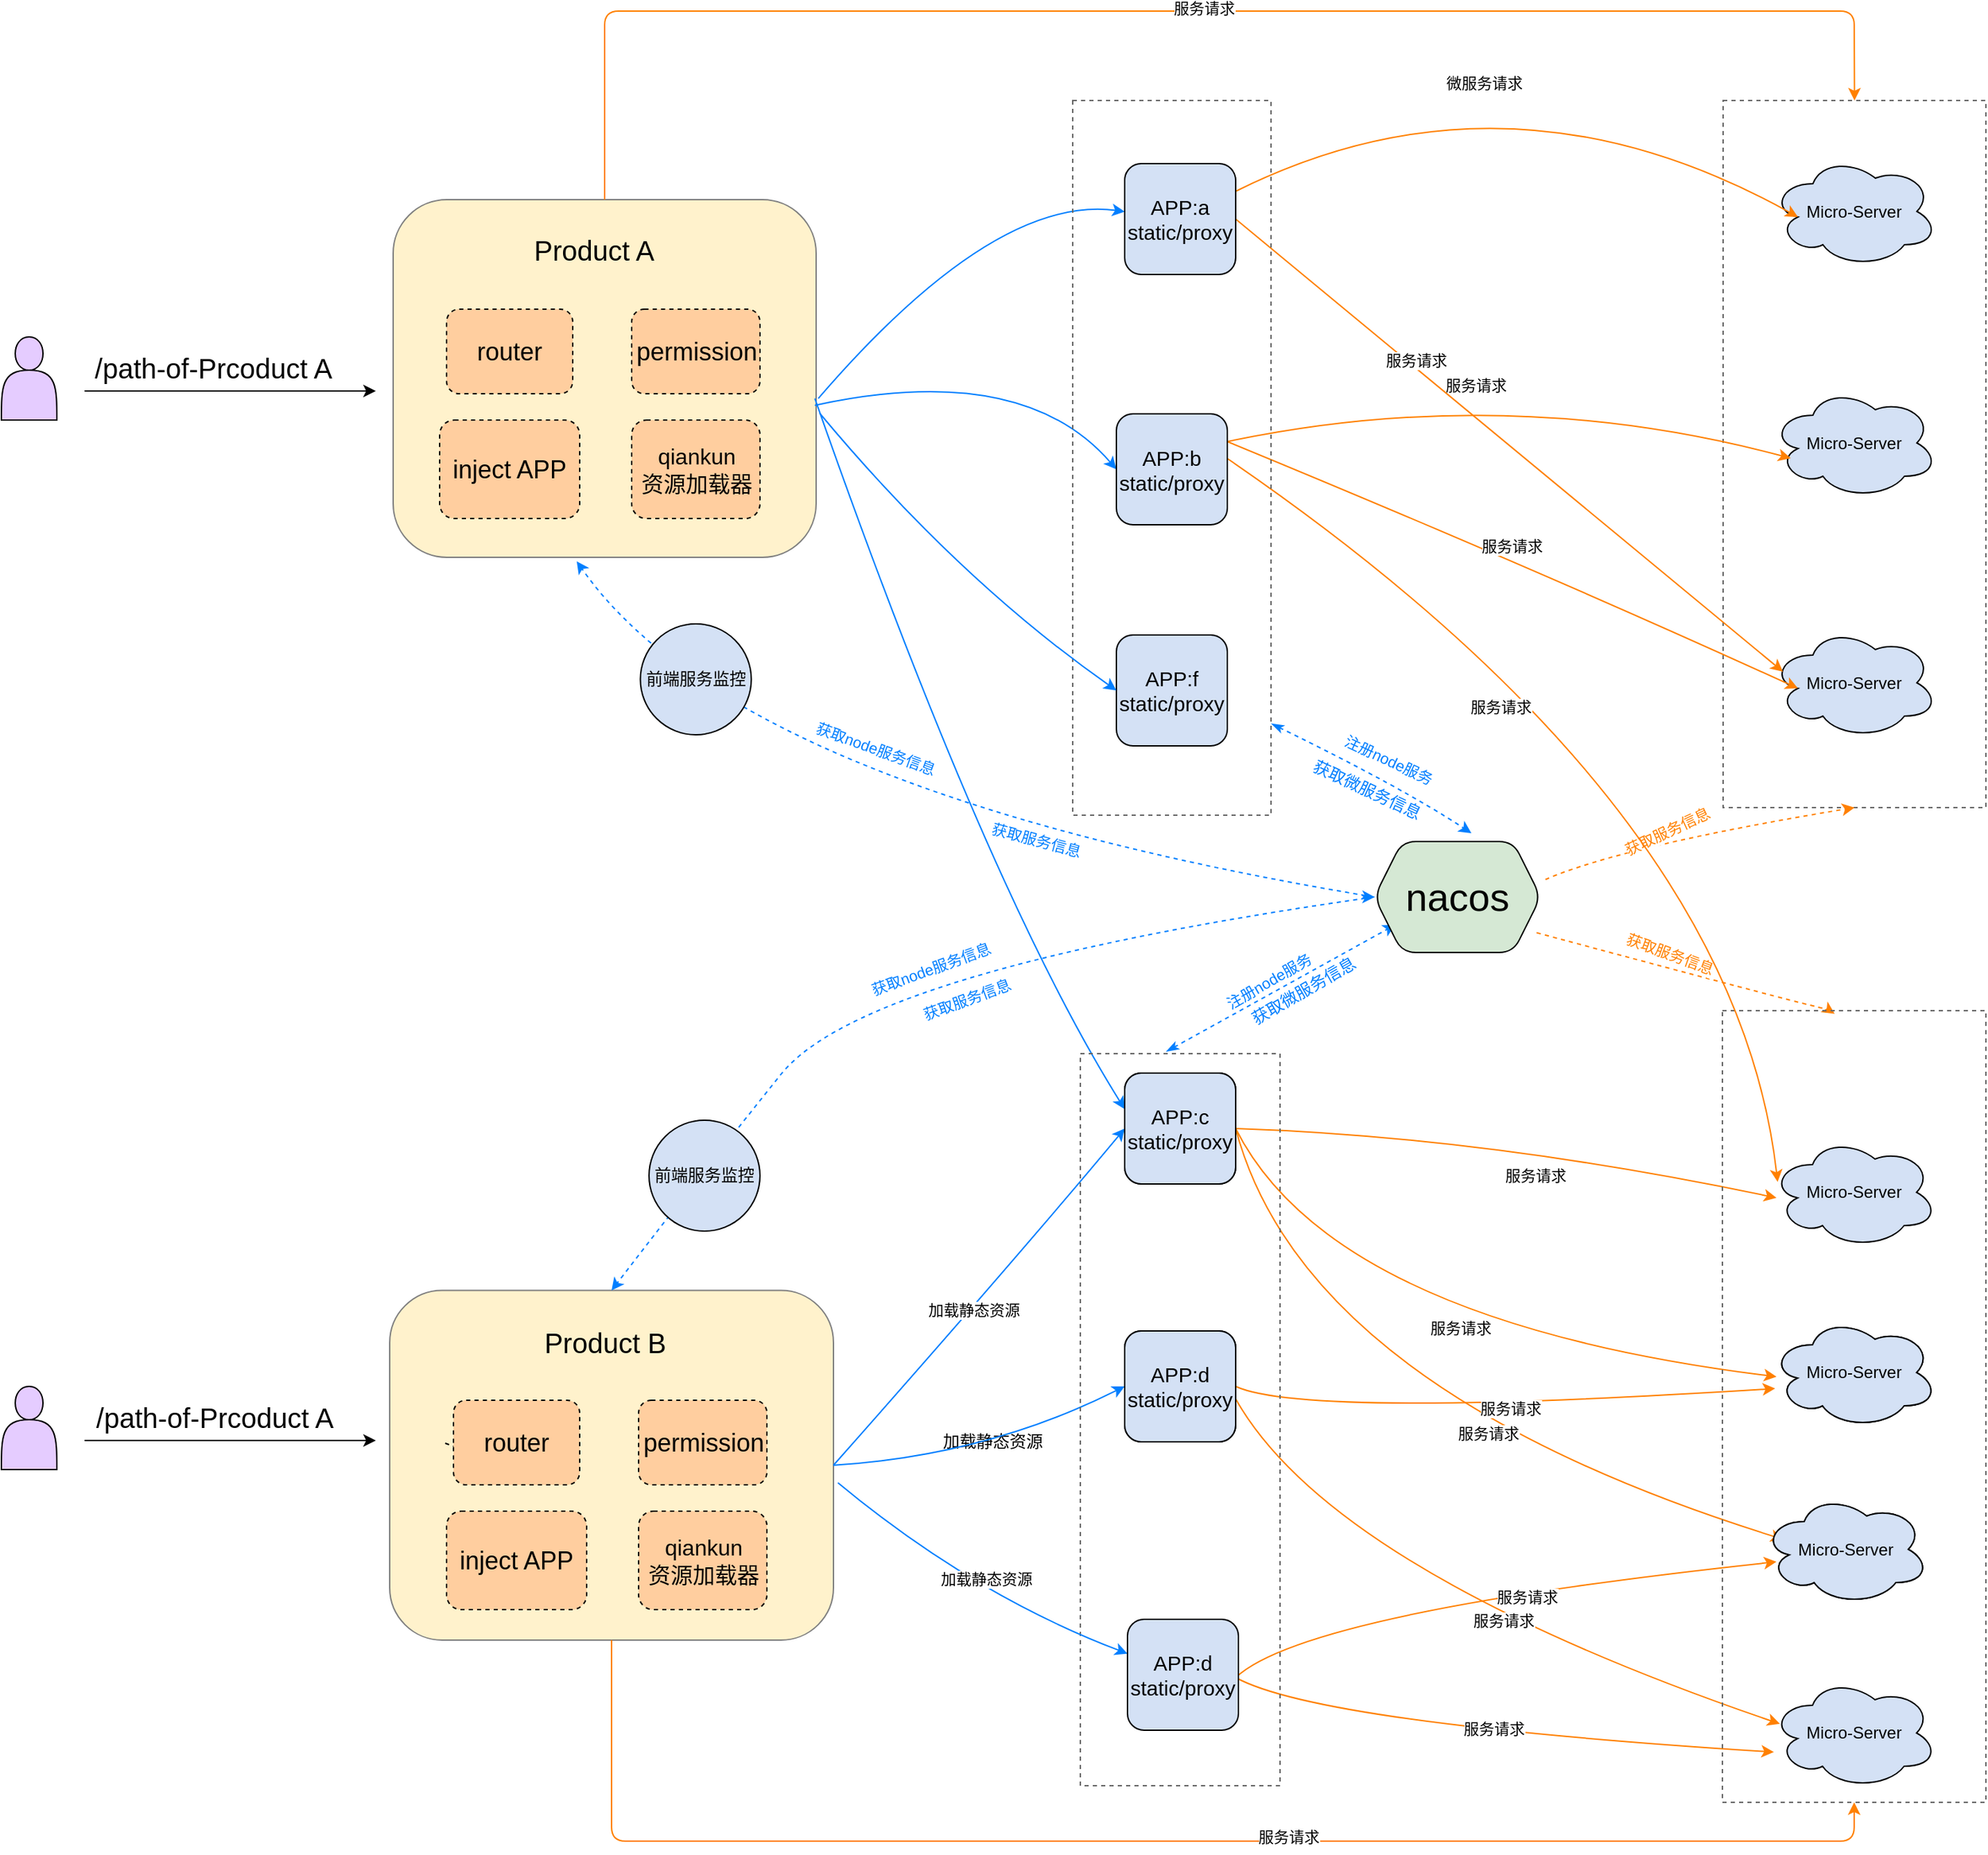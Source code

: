 <mxfile version="13.8.9-1" type="github" pages="4">
  <diagram id="II357MwZHWVHXSAshMzx" name="Page-1">
    <mxGraphModel dx="6624" dy="838" grid="1" gridSize="10" guides="1" tooltips="1" connect="1" arrows="1" fold="1" page="1" pageScale="1" pageWidth="827" pageHeight="1169" math="0" shadow="0">
      <root>
        <mxCell id="0" />
        <mxCell id="1" parent="0" />
        <mxCell id="mYsVZGlk7WcrhmUs8lsr-1" value="APP:c&lt;br&gt;static/proxy" style="whiteSpace=wrap;html=1;aspect=fixed;rounded=1;" parent="1" vertex="1">
          <mxGeometry x="-3724" y="1491" width="80" height="80" as="geometry" />
        </mxCell>
        <mxCell id="mYsVZGlk7WcrhmUs8lsr-2" value="APP:d&lt;br&gt;&lt;span&gt;static/proxy&lt;/span&gt;" style="whiteSpace=wrap;html=1;aspect=fixed;rounded=1;" parent="1" vertex="1">
          <mxGeometry x="-3724" y="1677" width="80" height="80" as="geometry" />
        </mxCell>
        <mxCell id="mYsVZGlk7WcrhmUs8lsr-3" value="" style="rounded=1;whiteSpace=wrap;html=1;fillColor=#FFF2CC;strokeColor=#808080;" parent="1" vertex="1">
          <mxGeometry x="-4254" y="1647.75" width="320" height="252.25" as="geometry" />
        </mxCell>
        <mxCell id="mYsVZGlk7WcrhmUs8lsr-4" value="" style="endArrow=classic;html=1;exitX=1;exitY=0.5;exitDx=0;exitDy=0;entryX=0;entryY=0.5;entryDx=0;entryDy=0;curved=1;strokeColor=#FF8000;" parent="1" source="mYsVZGlk7WcrhmUs8lsr-1" edge="1">
          <mxGeometry width="50" height="50" relative="1" as="geometry">
            <mxPoint x="-3694" y="1650" as="sourcePoint" />
            <mxPoint x="-3254" y="1710" as="targetPoint" />
            <Array as="points">
              <mxPoint x="-3574" y="1670" />
            </Array>
          </mxGeometry>
        </mxCell>
        <mxCell id="mYsVZGlk7WcrhmUs8lsr-5" value="服务请求" style="edgeLabel;html=1;align=center;verticalAlign=middle;resizable=0;points=[];" parent="mYsVZGlk7WcrhmUs8lsr-4" vertex="1" connectable="0">
          <mxGeometry x="0.033" y="7" relative="1" as="geometry">
            <mxPoint as="offset" />
          </mxGeometry>
        </mxCell>
        <mxCell id="mYsVZGlk7WcrhmUs8lsr-6" value="" style="endArrow=classic;html=1;exitX=1;exitY=0.5;exitDx=0;exitDy=0;entryX=0.056;entryY=0.314;entryDx=0;entryDy=0;entryPerimeter=0;curved=1;strokeColor=#FF8000;" parent="1" source="mYsVZGlk7WcrhmUs8lsr-1" edge="1">
          <mxGeometry width="50" height="50" relative="1" as="geometry">
            <mxPoint x="-3674" y="1680" as="sourcePoint" />
            <mxPoint x="-3249.128" y="1827.318" as="targetPoint" />
            <Array as="points">
              <mxPoint x="-3594" y="1720" />
            </Array>
          </mxGeometry>
        </mxCell>
        <mxCell id="mYsVZGlk7WcrhmUs8lsr-7" value="服务请求" style="edgeLabel;html=1;align=center;verticalAlign=middle;resizable=0;points=[];" parent="mYsVZGlk7WcrhmUs8lsr-6" vertex="1" connectable="0">
          <mxGeometry x="0.188" y="10" relative="1" as="geometry">
            <mxPoint as="offset" />
          </mxGeometry>
        </mxCell>
        <mxCell id="mYsVZGlk7WcrhmUs8lsr-8" value="" style="endArrow=classic;html=1;exitX=1;exitY=0.5;exitDx=0;exitDy=0;entryX=-0.012;entryY=0.607;entryDx=0;entryDy=0;entryPerimeter=0;curved=1;strokeColor=#FF8000;" parent="1" source="mYsVZGlk7WcrhmUs8lsr-2" edge="1">
          <mxGeometry width="50" height="50" relative="1" as="geometry">
            <mxPoint x="-3664" y="1870" as="sourcePoint" />
            <mxPoint x="-3254.96" y="1718.56" as="targetPoint" />
            <Array as="points">
              <mxPoint x="-3594" y="1740" />
            </Array>
          </mxGeometry>
        </mxCell>
        <mxCell id="mYsVZGlk7WcrhmUs8lsr-9" value="服务请求" style="edgeLabel;html=1;align=center;verticalAlign=middle;resizable=0;points=[];" parent="mYsVZGlk7WcrhmUs8lsr-8" vertex="1" connectable="0">
          <mxGeometry x="0.029" y="-2" relative="1" as="geometry">
            <mxPoint as="offset" />
          </mxGeometry>
        </mxCell>
        <mxCell id="mYsVZGlk7WcrhmUs8lsr-10" value="" style="endArrow=classic;html=1;curved=1;exitX=1;exitY=0.613;exitDx=0;exitDy=0;exitPerimeter=0;strokeColor=#FF8000;" parent="1" source="mYsVZGlk7WcrhmUs8lsr-2" edge="1">
          <mxGeometry width="50" height="50" relative="1" as="geometry">
            <mxPoint x="-3694" y="1770" as="sourcePoint" />
            <mxPoint x="-3251.573" y="1960.42" as="targetPoint" />
            <Array as="points">
              <mxPoint x="-3574" y="1850" />
            </Array>
          </mxGeometry>
        </mxCell>
        <mxCell id="mYsVZGlk7WcrhmUs8lsr-11" value="服务请求" style="edgeLabel;html=1;align=center;verticalAlign=middle;resizable=0;points=[];" parent="mYsVZGlk7WcrhmUs8lsr-10" vertex="1" connectable="0">
          <mxGeometry x="0.12" y="6" relative="1" as="geometry">
            <mxPoint as="offset" />
          </mxGeometry>
        </mxCell>
        <mxCell id="mYsVZGlk7WcrhmUs8lsr-12" value="" style="endArrow=classic;html=1;entryX=0;entryY=0.5;entryDx=0;entryDy=0;exitX=1;exitY=0.5;exitDx=0;exitDy=0;curved=1;strokeColor=#FF8000;" parent="1" edge="1">
          <mxGeometry width="50" height="50" relative="1" as="geometry">
            <mxPoint x="-3644" y="1927" as="sourcePoint" />
            <mxPoint x="-3254.0" y="1843.5" as="targetPoint" />
            <Array as="points">
              <mxPoint x="-3594" y="1880" />
            </Array>
          </mxGeometry>
        </mxCell>
        <mxCell id="mYsVZGlk7WcrhmUs8lsr-13" value="服务请求" style="edgeLabel;html=1;align=center;verticalAlign=middle;resizable=0;points=[];" parent="mYsVZGlk7WcrhmUs8lsr-12" vertex="1" connectable="0">
          <mxGeometry x="0.115" y="-6" relative="1" as="geometry">
            <mxPoint as="offset" />
          </mxGeometry>
        </mxCell>
        <mxCell id="mYsVZGlk7WcrhmUs8lsr-14" value="" style="endArrow=classic;html=1;exitX=1;exitY=0.5;exitDx=0;exitDy=0;entryX=-0.021;entryY=0.564;entryDx=0;entryDy=0;entryPerimeter=0;curved=1;strokeColor=#FF8000;" parent="1" edge="1">
          <mxGeometry width="50" height="50" relative="1" as="geometry">
            <mxPoint x="-3644" y="1927" as="sourcePoint" />
            <mxPoint x="-3255.89" y="1980.76" as="targetPoint" />
            <Array as="points">
              <mxPoint x="-3584" y="1960" />
            </Array>
          </mxGeometry>
        </mxCell>
        <mxCell id="mYsVZGlk7WcrhmUs8lsr-15" value="服务请求" style="edgeLabel;html=1;align=center;verticalAlign=middle;resizable=0;points=[];" parent="mYsVZGlk7WcrhmUs8lsr-14" vertex="1" connectable="0">
          <mxGeometry x="-0.021" y="4" relative="1" as="geometry">
            <mxPoint as="offset" />
          </mxGeometry>
        </mxCell>
        <mxCell id="mYsVZGlk7WcrhmUs8lsr-16" value="" style="endArrow=classic;html=1;dashed=1;entryX=0.5;entryY=0;entryDx=0;entryDy=0;exitX=0;exitY=0.5;exitDx=0;exitDy=0;curved=1;startArrow=classicThin;startFill=1;strokeColor=#007FFF;" parent="1" target="mYsVZGlk7WcrhmUs8lsr-3" edge="1">
          <mxGeometry relative="1" as="geometry">
            <mxPoint x="-3544.0" y="1364.0" as="sourcePoint" />
            <mxPoint x="-4091.96" y="1697" as="targetPoint" />
            <Array as="points">
              <mxPoint x="-3911.96" y="1417" />
              <mxPoint x="-4031.96" y="1567" />
            </Array>
          </mxGeometry>
        </mxCell>
        <mxCell id="mYsVZGlk7WcrhmUs8lsr-17" value="获取node服务信息" style="edgeLabel;html=1;align=center;verticalAlign=middle;resizable=0;points=[];fontColor=#007FFF;rotation=-20;" parent="mYsVZGlk7WcrhmUs8lsr-16" vertex="1" connectable="0">
          <mxGeometry x="-0.267" relative="1" as="geometry">
            <mxPoint x="-78.33" y="17.19" as="offset" />
          </mxGeometry>
        </mxCell>
        <mxCell id="mYsVZGlk7WcrhmUs8lsr-18" value="" style="endArrow=classic;html=1;exitX=0.431;exitY=-0.003;exitDx=0;exitDy=0;fontColor=#FFA53D;strokeColor=#007FFF;dashed=1;startArrow=classicThin;startFill=1;exitPerimeter=0;" parent="1" source="mYsVZGlk7WcrhmUs8lsr-95" edge="1">
          <mxGeometry relative="1" as="geometry">
            <mxPoint x="-3674" y="1437" as="sourcePoint" />
            <mxPoint x="-3528.785" y="1383.98" as="targetPoint" />
            <Array as="points" />
          </mxGeometry>
        </mxCell>
        <mxCell id="mYsVZGlk7WcrhmUs8lsr-19" value="注册node服务" style="edgeLabel;html=1;align=center;verticalAlign=middle;resizable=0;points=[];fontColor=#007FFF;rotation=-30;" parent="mYsVZGlk7WcrhmUs8lsr-18" vertex="1" connectable="0">
          <mxGeometry x="-0.187" y="-23" relative="1" as="geometry">
            <mxPoint x="-4.6" y="-33.17" as="offset" />
          </mxGeometry>
        </mxCell>
        <mxCell id="mYsVZGlk7WcrhmUs8lsr-20" value="" style="endArrow=classic;html=1;exitX=0.975;exitY=0.763;exitDx=0;exitDy=0;entryX=0.426;entryY=0.004;entryDx=0;entryDy=0;dashed=1;entryPerimeter=0;exitPerimeter=0;curved=1;strokeColor=#FF8000;" parent="1" target="mYsVZGlk7WcrhmUs8lsr-31" edge="1">
          <mxGeometry width="50" height="50" relative="1" as="geometry">
            <mxPoint x="-3427.0" y="1389.774" as="sourcePoint" />
            <mxPoint x="-3214" y="1517" as="targetPoint" />
            <Array as="points">
              <mxPoint x="-3214" y="1447" />
            </Array>
          </mxGeometry>
        </mxCell>
        <mxCell id="mYsVZGlk7WcrhmUs8lsr-21" value="获取服务信息" style="edgeLabel;html=1;align=center;verticalAlign=middle;resizable=0;points=[];fontColor=#FF8000;rotation=20;" parent="mYsVZGlk7WcrhmUs8lsr-20" vertex="1" connectable="0">
          <mxGeometry x="0.015" y="-2" relative="1" as="geometry">
            <mxPoint x="-12.83" y="-16.65" as="offset" />
          </mxGeometry>
        </mxCell>
        <mxCell id="mYsVZGlk7WcrhmUs8lsr-22" value="加载静态资源" style="text;html=1;strokeColor=none;fillColor=none;align=center;verticalAlign=middle;whiteSpace=wrap;rounded=0;shadow=0;rotation=0;" parent="1" vertex="1">
          <mxGeometry x="-3864" y="1747" width="90" height="20" as="geometry" />
        </mxCell>
        <mxCell id="mYsVZGlk7WcrhmUs8lsr-23" value="" style="endArrow=classic;html=1;exitX=1;exitY=0.5;exitDx=0;exitDy=0;entryX=0;entryY=0.5;entryDx=0;entryDy=0;curved=1;strokeColor=#FF8000;" parent="1" source="mYsVZGlk7WcrhmUs8lsr-1" edge="1">
          <mxGeometry width="50" height="50" relative="1" as="geometry">
            <mxPoint x="-3644" y="1607" as="sourcePoint" />
            <mxPoint x="-3254" y="1581" as="targetPoint" />
            <Array as="points">
              <mxPoint x="-3464" y="1537" />
            </Array>
          </mxGeometry>
        </mxCell>
        <mxCell id="mYsVZGlk7WcrhmUs8lsr-24" value="服务请求" style="edgeLabel;html=1;align=center;verticalAlign=middle;resizable=0;points=[];" parent="mYsVZGlk7WcrhmUs8lsr-23" vertex="1" connectable="0">
          <mxGeometry x="0.119" y="-20" relative="1" as="geometry">
            <mxPoint as="offset" />
          </mxGeometry>
        </mxCell>
        <mxCell id="mYsVZGlk7WcrhmUs8lsr-25" value="" style="shape=actor;whiteSpace=wrap;html=1;rounded=1;shadow=0;fillColor=#E5CCFF;" parent="1" vertex="1">
          <mxGeometry x="-4534" y="1717" width="40" height="60" as="geometry" />
        </mxCell>
        <mxCell id="mYsVZGlk7WcrhmUs8lsr-26" value="&lt;font style=&quot;font-size: 20px&quot;&gt;Product B&lt;/font&gt;" style="text;html=1;strokeColor=none;fillColor=none;align=center;verticalAlign=middle;whiteSpace=wrap;rounded=0;shadow=0;perimeterSpacing=12;" parent="1" vertex="1">
          <mxGeometry x="-4144.25" y="1665" width="90.5" height="40" as="geometry" />
        </mxCell>
        <mxCell id="mYsVZGlk7WcrhmUs8lsr-27" value="" style="endArrow=classic;html=1;exitX=1;exitY=0.5;exitDx=0;exitDy=0;entryX=0;entryY=0.5;entryDx=0;entryDy=0;jumpStyle=sharp;curved=1;strokeColor=#007FFF;" parent="1" source="mYsVZGlk7WcrhmUs8lsr-3" target="mYsVZGlk7WcrhmUs8lsr-1" edge="1">
          <mxGeometry width="50" height="50" relative="1" as="geometry">
            <mxPoint x="-3764" y="1807" as="sourcePoint" />
            <mxPoint x="-3714" y="1757" as="targetPoint" />
            <Array as="points">
              <mxPoint x="-3804" y="1627" />
            </Array>
          </mxGeometry>
        </mxCell>
        <mxCell id="mYsVZGlk7WcrhmUs8lsr-28" value="加载静态资源" style="edgeLabel;html=1;align=center;verticalAlign=middle;resizable=0;points=[];" parent="mYsVZGlk7WcrhmUs8lsr-27" vertex="1" connectable="0">
          <mxGeometry x="-0.063" y="-1" relative="1" as="geometry">
            <mxPoint as="offset" />
          </mxGeometry>
        </mxCell>
        <mxCell id="mYsVZGlk7WcrhmUs8lsr-29" value="" style="endArrow=classic;html=1;exitX=1;exitY=0.5;exitDx=0;exitDy=0;entryX=0;entryY=0.5;entryDx=0;entryDy=0;curved=1;strokeColor=#007FFF;" parent="1" source="mYsVZGlk7WcrhmUs8lsr-3" target="mYsVZGlk7WcrhmUs8lsr-2" edge="1">
          <mxGeometry width="50" height="50" relative="1" as="geometry">
            <mxPoint x="-3844" y="1837" as="sourcePoint" />
            <mxPoint x="-3794" y="1787" as="targetPoint" />
            <Array as="points">
              <mxPoint x="-3824" y="1767" />
            </Array>
          </mxGeometry>
        </mxCell>
        <mxCell id="mYsVZGlk7WcrhmUs8lsr-30" value="" style="endArrow=classic;html=1;" parent="1" edge="1">
          <mxGeometry width="50" height="50" relative="1" as="geometry">
            <mxPoint x="-4474" y="1756" as="sourcePoint" />
            <mxPoint x="-4264" y="1756" as="targetPoint" />
          </mxGeometry>
        </mxCell>
        <mxCell id="mYsVZGlk7WcrhmUs8lsr-31" value="" style="rounded=0;whiteSpace=wrap;html=1;shadow=0;fillColor=none;dashed=1;strokeColor=#666666;" parent="1" vertex="1">
          <mxGeometry x="-3293" y="1446" width="190" height="571" as="geometry" />
        </mxCell>
        <mxCell id="mYsVZGlk7WcrhmUs8lsr-32" value="" style="rounded=1;whiteSpace=wrap;html=1;fillColor=#FFF2CC;strokeColor=#808080;" parent="1" vertex="1">
          <mxGeometry x="-4251.5" y="861" width="305" height="258" as="geometry" />
        </mxCell>
        <mxCell id="mYsVZGlk7WcrhmUs8lsr-33" value="&lt;font style=&quot;font-size: 18px&quot;&gt;permission&lt;/font&gt;" style="rounded=1;whiteSpace=wrap;html=1;shadow=0;fillColor=#FFCE9F;dashed=1;" parent="1" vertex="1">
          <mxGeometry x="-4079.5" y="940" width="92.5" height="61" as="geometry" />
        </mxCell>
        <mxCell id="mYsVZGlk7WcrhmUs8lsr-34" value="&lt;font style=&quot;font-size: 20px&quot;&gt;Product A&lt;/font&gt;" style="text;html=1;strokeColor=none;fillColor=none;align=center;verticalAlign=middle;whiteSpace=wrap;rounded=0;shadow=0;" parent="1" vertex="1">
          <mxGeometry x="-4154" y="877" width="94.5" height="40" as="geometry" />
        </mxCell>
        <mxCell id="mYsVZGlk7WcrhmUs8lsr-35" value="&lt;font style=&quot;font-size: 16px&quot;&gt;qiankun&lt;br&gt;资源加载器&lt;/font&gt;" style="rounded=1;whiteSpace=wrap;html=1;shadow=0;fillColor=#FFCE9F;dashed=1;" parent="1" vertex="1">
          <mxGeometry x="-4079.5" y="1020" width="92.5" height="71" as="geometry" />
        </mxCell>
        <mxCell id="mYsVZGlk7WcrhmUs8lsr-36" value="&lt;span&gt;&lt;font style=&quot;font-size: 18px&quot;&gt;inject APP&lt;/font&gt;&lt;/span&gt;" style="rounded=1;whiteSpace=wrap;html=1;shadow=0;fillColor=#FFCE9F;dashed=1;" parent="1" vertex="1">
          <mxGeometry x="-4218" y="1020" width="101" height="71" as="geometry" />
        </mxCell>
        <mxCell id="mYsVZGlk7WcrhmUs8lsr-37" value="&lt;font style=&quot;font-size: 18px&quot;&gt;router&lt;/font&gt;" style="rounded=1;whiteSpace=wrap;html=1;shadow=0;fillColor=#FFCE9F;dashed=1;" parent="1" vertex="1">
          <mxGeometry x="-4213" y="940" width="91" height="61" as="geometry" />
        </mxCell>
        <mxCell id="mYsVZGlk7WcrhmUs8lsr-38" value="" style="endArrow=classic;html=1;" parent="1" edge="1">
          <mxGeometry width="50" height="50" relative="1" as="geometry">
            <mxPoint x="-4474" y="999" as="sourcePoint" />
            <mxPoint x="-4264" y="999" as="targetPoint" />
          </mxGeometry>
        </mxCell>
        <mxCell id="mYsVZGlk7WcrhmUs8lsr-39" value="&lt;span style=&quot;font-size: 20px&quot;&gt;/path-of-Prcoduct A&lt;/span&gt;" style="text;html=1;strokeColor=none;fillColor=none;align=center;verticalAlign=middle;whiteSpace=wrap;rounded=0;shadow=0;" parent="1" vertex="1">
          <mxGeometry x="-4481" y="970" width="200" height="23" as="geometry" />
        </mxCell>
        <mxCell id="mYsVZGlk7WcrhmUs8lsr-40" value="" style="endArrow=classic;html=1;exitX=1.005;exitY=0.556;exitDx=0;exitDy=0;exitPerimeter=0;curved=1;strokeColor=#007FFF;" parent="1" source="mYsVZGlk7WcrhmUs8lsr-32" target="mYsVZGlk7WcrhmUs8lsr-85" edge="1">
          <mxGeometry width="50" height="50" relative="1" as="geometry">
            <mxPoint x="-3838" y="997" as="sourcePoint" />
            <mxPoint x="-3722" y="817.0" as="targetPoint" />
            <Array as="points">
              <mxPoint x="-3818" y="857" />
            </Array>
          </mxGeometry>
        </mxCell>
        <mxCell id="mYsVZGlk7WcrhmUs8lsr-41" value="" style="endArrow=classic;html=1;exitX=0.997;exitY=0.575;exitDx=0;exitDy=0;exitPerimeter=0;entryX=0;entryY=0.5;entryDx=0;entryDy=0;curved=1;strokeColor=#007FFF;" parent="1" source="mYsVZGlk7WcrhmUs8lsr-32" target="mYsVZGlk7WcrhmUs8lsr-86" edge="1">
          <mxGeometry width="50" height="50" relative="1" as="geometry">
            <mxPoint x="-3828" y="1037" as="sourcePoint" />
            <mxPoint x="-3728" y="1014.5" as="targetPoint" />
            <Array as="points">
              <mxPoint x="-3798" y="977" />
            </Array>
          </mxGeometry>
        </mxCell>
        <mxCell id="mYsVZGlk7WcrhmUs8lsr-42" value="" style="endArrow=classic;html=1;exitX=0.997;exitY=0.556;exitDx=0;exitDy=0;exitPerimeter=0;curved=1;strokeColor=#007FFF;" parent="1" source="mYsVZGlk7WcrhmUs8lsr-32" edge="1">
          <mxGeometry width="50" height="50" relative="1" as="geometry">
            <mxPoint x="-3844" y="1387" as="sourcePoint" />
            <mxPoint x="-3724" y="1517" as="targetPoint" />
            <Array as="points">
              <mxPoint x="-3824" y="1357" />
            </Array>
          </mxGeometry>
        </mxCell>
        <mxCell id="mYsVZGlk7WcrhmUs8lsr-43" value="" style="rounded=0;whiteSpace=wrap;html=1;shadow=0;fillColor=none;dashed=1;strokeColor=#666666;" parent="1" vertex="1">
          <mxGeometry x="-3292.5" y="789.5" width="189.5" height="510" as="geometry" />
        </mxCell>
        <mxCell id="mYsVZGlk7WcrhmUs8lsr-44" value="&lt;span&gt;Micro-Server&lt;/span&gt;" style="ellipse;shape=cloud;whiteSpace=wrap;html=1;rounded=1;shadow=0;fillColor=#D4E1F5;" parent="1" vertex="1">
          <mxGeometry x="-3257.75" y="829.5" width="120" height="80" as="geometry" />
        </mxCell>
        <mxCell id="mYsVZGlk7WcrhmUs8lsr-45" value="&lt;span&gt;Micro-Server&lt;/span&gt;" style="ellipse;shape=cloud;whiteSpace=wrap;html=1;rounded=1;shadow=0;fillColor=#D4E1F5;" parent="1" vertex="1">
          <mxGeometry x="-3257.75" y="996.5" width="120" height="80" as="geometry" />
        </mxCell>
        <mxCell id="mYsVZGlk7WcrhmUs8lsr-46" value="&lt;span&gt;Micro-Server&lt;/span&gt;" style="ellipse;shape=cloud;whiteSpace=wrap;html=1;rounded=1;shadow=0;fillColor=#D4E1F5;" parent="1" vertex="1">
          <mxGeometry x="-3257.75" y="1169.5" width="120" height="80" as="geometry" />
        </mxCell>
        <mxCell id="mYsVZGlk7WcrhmUs8lsr-47" value="" style="endArrow=classic;html=1;exitX=1;exitY=0.25;exitDx=0;exitDy=0;entryX=0.16;entryY=0.55;entryDx=0;entryDy=0;entryPerimeter=0;curved=1;strokeColor=#FF8000;" parent="1" source="mYsVZGlk7WcrhmUs8lsr-85" target="mYsVZGlk7WcrhmUs8lsr-44" edge="1">
          <mxGeometry width="50" height="50" relative="1" as="geometry">
            <mxPoint x="-3642" y="817.0" as="sourcePoint" />
            <mxPoint x="-3598" y="797" as="targetPoint" />
            <Array as="points">
              <mxPoint x="-3448" y="757" />
            </Array>
          </mxGeometry>
        </mxCell>
        <mxCell id="mYsVZGlk7WcrhmUs8lsr-48" value="微服务请求" style="edgeLabel;html=1;align=center;verticalAlign=middle;resizable=0;points=[];" parent="mYsVZGlk7WcrhmUs8lsr-47" vertex="1" connectable="0">
          <mxGeometry x="-0.123" y="2" relative="1" as="geometry">
            <mxPoint y="13.67" as="offset" />
          </mxGeometry>
        </mxCell>
        <mxCell id="mYsVZGlk7WcrhmUs8lsr-49" value="" style="endArrow=classic;html=1;entryX=0.117;entryY=0.638;entryDx=0;entryDy=0;entryPerimeter=0;curved=1;exitX=1;exitY=0.25;exitDx=0;exitDy=0;strokeColor=#FF8000;" parent="1" source="mYsVZGlk7WcrhmUs8lsr-86" target="mYsVZGlk7WcrhmUs8lsr-45" edge="1">
          <mxGeometry width="50" height="50" relative="1" as="geometry">
            <mxPoint x="-3648" y="1014.5" as="sourcePoint" />
            <mxPoint x="-3238.8" y="967" as="targetPoint" />
            <Array as="points">
              <mxPoint x="-3448" y="993" />
            </Array>
          </mxGeometry>
        </mxCell>
        <mxCell id="mYsVZGlk7WcrhmUs8lsr-50" value="服务请求" style="edgeLabel;html=1;align=center;verticalAlign=middle;resizable=0;points=[];" parent="mYsVZGlk7WcrhmUs8lsr-49" vertex="1" connectable="0">
          <mxGeometry x="-0.123" y="2" relative="1" as="geometry">
            <mxPoint y="-1" as="offset" />
          </mxGeometry>
        </mxCell>
        <mxCell id="mYsVZGlk7WcrhmUs8lsr-51" value="" style="endArrow=classic;html=1;exitX=1;exitY=0.25;exitDx=0;exitDy=0;entryX=0.16;entryY=0.55;entryDx=0;entryDy=0;entryPerimeter=0;curved=1;strokeColor=#FF8000;" parent="1" source="mYsVZGlk7WcrhmUs8lsr-86" target="mYsVZGlk7WcrhmUs8lsr-46" edge="1">
          <mxGeometry width="50" height="50" relative="1" as="geometry">
            <mxPoint x="-3648.96" y="1023.54" as="sourcePoint" />
            <mxPoint x="-3638" y="1037" as="targetPoint" />
            <Array as="points">
              <mxPoint x="-3428" y="1127" />
            </Array>
          </mxGeometry>
        </mxCell>
        <mxCell id="mYsVZGlk7WcrhmUs8lsr-52" value="服务请求" style="edgeLabel;html=1;align=center;verticalAlign=middle;resizable=0;points=[];" parent="mYsVZGlk7WcrhmUs8lsr-51" vertex="1" connectable="0">
          <mxGeometry x="-0.028" y="9" relative="1" as="geometry">
            <mxPoint as="offset" />
          </mxGeometry>
        </mxCell>
        <mxCell id="mYsVZGlk7WcrhmUs8lsr-53" value="" style="endArrow=classic;html=1;entryX=0.07;entryY=0.4;entryDx=0;entryDy=0;entryPerimeter=0;strokeColor=#FF8000;exitX=1;exitY=0.5;exitDx=0;exitDy=0;" parent="1" source="mYsVZGlk7WcrhmUs8lsr-85" target="mYsVZGlk7WcrhmUs8lsr-46" edge="1">
          <mxGeometry width="50" height="50" relative="1" as="geometry">
            <mxPoint x="-3648" y="827" as="sourcePoint" />
            <mxPoint x="-3498" y="817" as="targetPoint" />
          </mxGeometry>
        </mxCell>
        <mxCell id="mYsVZGlk7WcrhmUs8lsr-54" value="服务请求" style="edgeLabel;html=1;align=center;verticalAlign=middle;resizable=0;points=[];" parent="mYsVZGlk7WcrhmUs8lsr-53" vertex="1" connectable="0">
          <mxGeometry x="-0.357" y="4" relative="1" as="geometry">
            <mxPoint as="offset" />
          </mxGeometry>
        </mxCell>
        <mxCell id="mYsVZGlk7WcrhmUs8lsr-55" value="" style="endArrow=classic;html=1;entryX=0.5;entryY=1;entryDx=0;entryDy=0;dashed=1;curved=1;exitX=1.028;exitY=0.371;exitDx=0;exitDy=0;exitPerimeter=0;fontColor=#007FFF;strokeColor=#FF8000;" parent="1" target="mYsVZGlk7WcrhmUs8lsr-43" edge="1">
          <mxGeometry relative="1" as="geometry">
            <mxPoint x="-3420.64" y="1351.358" as="sourcePoint" />
            <mxPoint x="-4088" y="1197" as="targetPoint" />
            <Array as="points">
              <mxPoint x="-3364" y="1327" />
            </Array>
          </mxGeometry>
        </mxCell>
        <mxCell id="mYsVZGlk7WcrhmUs8lsr-56" value="获取服务信息" style="edgeLabel;resizable=0;html=1;align=center;verticalAlign=middle;fontColor=#FF8000;rotation=-25;" parent="mYsVZGlk7WcrhmUs8lsr-55" connectable="0" vertex="1">
          <mxGeometry relative="1" as="geometry">
            <mxPoint x="-22.18" y="-1.41" as="offset" />
          </mxGeometry>
        </mxCell>
        <mxCell id="mYsVZGlk7WcrhmUs8lsr-57" value="" style="endArrow=classic;html=1;curved=1;strokeColor=#FF8000;" parent="1" edge="1">
          <mxGeometry width="50" height="50" relative="1" as="geometry">
            <mxPoint x="-3654" y="1045" as="sourcePoint" />
            <mxPoint x="-3253.206" y="1569.515" as="targetPoint" />
            <Array as="points">
              <mxPoint x="-3284" y="1297" />
            </Array>
          </mxGeometry>
        </mxCell>
        <mxCell id="mYsVZGlk7WcrhmUs8lsr-58" value="服务请求" style="edgeLabel;html=1;align=center;verticalAlign=middle;resizable=0;points=[];" parent="mYsVZGlk7WcrhmUs8lsr-57" vertex="1" connectable="0">
          <mxGeometry x="0.119" y="46" relative="1" as="geometry">
            <mxPoint x="-159.23" y="-7.36" as="offset" />
          </mxGeometry>
        </mxCell>
        <mxCell id="mYsVZGlk7WcrhmUs8lsr-59" value="&lt;span&gt;Micro-Server&lt;/span&gt;" style="ellipse;shape=cloud;whiteSpace=wrap;html=1;rounded=1;shadow=0;fillColor=#D4E1F5;" parent="1" vertex="1">
          <mxGeometry x="-3258" y="1537" width="120" height="80" as="geometry" />
        </mxCell>
        <mxCell id="mYsVZGlk7WcrhmUs8lsr-60" value="&lt;span&gt;Micro-Server&lt;/span&gt;" style="ellipse;shape=cloud;whiteSpace=wrap;html=1;rounded=1;shadow=0;fillColor=none;" parent="1" vertex="1">
          <mxGeometry x="-3258" y="1667" width="120" height="80" as="geometry" />
        </mxCell>
        <mxCell id="mYsVZGlk7WcrhmUs8lsr-61" value="&lt;span&gt;Micro-Server&lt;/span&gt;" style="ellipse;shape=cloud;whiteSpace=wrap;html=1;rounded=1;shadow=0;fillColor=none;" parent="1" vertex="1">
          <mxGeometry x="-3264" y="1794.5" width="120" height="80" as="geometry" />
        </mxCell>
        <mxCell id="mYsVZGlk7WcrhmUs8lsr-62" value="&lt;span&gt;Micro-Server&lt;/span&gt;" style="ellipse;shape=cloud;whiteSpace=wrap;html=1;rounded=1;shadow=0;fillColor=#D4E1F5;" parent="1" vertex="1">
          <mxGeometry x="-3258" y="1927" width="120" height="80" as="geometry" />
        </mxCell>
        <mxCell id="mYsVZGlk7WcrhmUs8lsr-63" value="" style="endArrow=classic;html=1;dashed=1;exitX=0;exitY=0.5;exitDx=0;exitDy=0;entryX=0.434;entryY=1.011;entryDx=0;entryDy=0;entryPerimeter=0;curved=1;strokeColor=#007FFF;startArrow=classicThin;startFill=1;" parent="1" target="mYsVZGlk7WcrhmUs8lsr-32" edge="1">
          <mxGeometry relative="1" as="geometry">
            <mxPoint x="-3544.0" y="1364.0" as="sourcePoint" />
            <mxPoint x="-3774" y="1227" as="targetPoint" />
            <Array as="points">
              <mxPoint x="-4004" y="1287" />
            </Array>
          </mxGeometry>
        </mxCell>
        <mxCell id="mYsVZGlk7WcrhmUs8lsr-64" value="获取node服务信息" style="edgeLabel;resizable=0;html=1;align=center;verticalAlign=middle;fontColor=#007FFF;rotation=20;" parent="mYsVZGlk7WcrhmUs8lsr-63" connectable="0" vertex="1">
          <mxGeometry relative="1" as="geometry">
            <mxPoint x="-30.79" y="-51.89" as="offset" />
          </mxGeometry>
        </mxCell>
        <mxCell id="mYsVZGlk7WcrhmUs8lsr-65" value="" style="rounded=0;whiteSpace=wrap;html=1;shadow=0;fontColor=#FFA53D;fillColor=none;dashed=1;strokeColor=#666666;" parent="1" vertex="1">
          <mxGeometry x="-3761.5" y="789.5" width="143" height="515.5" as="geometry" />
        </mxCell>
        <mxCell id="mYsVZGlk7WcrhmUs8lsr-66" value="" style="endArrow=classic;html=1;dashed=1;fontColor=#FFA53D;curved=1;strokeColor=#007FFF;startArrow=classicThin;startFill=1;exitX=1.002;exitY=0.872;exitDx=0;exitDy=0;exitPerimeter=0;" parent="1" source="mYsVZGlk7WcrhmUs8lsr-65" edge="1">
          <mxGeometry relative="1" as="geometry">
            <mxPoint x="-3714" y="1187" as="sourcePoint" />
            <mxPoint x="-3474" y="1318" as="targetPoint" />
            <Array as="points">
              <mxPoint x="-3524" y="1285" />
            </Array>
          </mxGeometry>
        </mxCell>
        <mxCell id="mYsVZGlk7WcrhmUs8lsr-67" value="注册node服务" style="edgeLabel;html=1;align=center;verticalAlign=middle;resizable=0;points=[];fontColor=#007FFF;rotation=25;" parent="mYsVZGlk7WcrhmUs8lsr-66" vertex="1" connectable="0">
          <mxGeometry x="0.251" y="-3" relative="1" as="geometry">
            <mxPoint x="-7.5" y="-22.08" as="offset" />
          </mxGeometry>
        </mxCell>
        <mxCell id="mYsVZGlk7WcrhmUs8lsr-68" value="&lt;font style=&quot;font-size: 15px&quot;&gt;APP:f&lt;br&gt;static/proxy&lt;/font&gt;" style="whiteSpace=wrap;html=1;aspect=fixed;rounded=1;fillColor=#D4E1F5;" parent="1" vertex="1">
          <mxGeometry x="-3730" y="1175" width="80" height="80" as="geometry" />
        </mxCell>
        <mxCell id="mYsVZGlk7WcrhmUs8lsr-69" value="" style="endArrow=classic;html=1;fontColor=#FFA53D;exitX=0.5;exitY=0;exitDx=0;exitDy=0;entryX=0.5;entryY=0;entryDx=0;entryDy=0;rounded=1;strokeColor=#FF8000;" parent="1" source="mYsVZGlk7WcrhmUs8lsr-32" target="mYsVZGlk7WcrhmUs8lsr-43" edge="1">
          <mxGeometry width="50" height="50" relative="1" as="geometry">
            <mxPoint x="-4094" y="837" as="sourcePoint" />
            <mxPoint x="-4044" y="787" as="targetPoint" />
            <Array as="points">
              <mxPoint x="-4099" y="725" />
              <mxPoint x="-3198" y="725" />
            </Array>
          </mxGeometry>
        </mxCell>
        <mxCell id="mYsVZGlk7WcrhmUs8lsr-70" value="服务请求" style="edgeLabel;html=1;align=center;verticalAlign=middle;resizable=0;points=[];" parent="mYsVZGlk7WcrhmUs8lsr-69" vertex="1" connectable="0">
          <mxGeometry x="0.022" y="2" relative="1" as="geometry">
            <mxPoint x="5" as="offset" />
          </mxGeometry>
        </mxCell>
        <mxCell id="mYsVZGlk7WcrhmUs8lsr-71" style="edgeStyle=none;rounded=1;jumpStyle=sharp;orthogonalLoop=1;jettySize=auto;html=1;exitX=0.5;exitY=0;exitDx=0;exitDy=0;startArrow=open;startFill=0;endArrow=blockThin;endFill=1;strokeColor=#000000;fontColor=#000000;" parent="1" edge="1">
          <mxGeometry relative="1" as="geometry">
            <mxPoint x="-3484.0" y="1315" as="sourcePoint" />
            <mxPoint x="-3484.0" y="1315" as="targetPoint" />
          </mxGeometry>
        </mxCell>
        <mxCell id="mYsVZGlk7WcrhmUs8lsr-72" value="&lt;span&gt;Micro-Server&lt;/span&gt;" style="ellipse;shape=cloud;whiteSpace=wrap;html=1;rounded=1;shadow=0;fillColor=#D4E1F5;" parent="1" vertex="1">
          <mxGeometry x="-3258" y="1667" width="120" height="80" as="geometry" />
        </mxCell>
        <mxCell id="mYsVZGlk7WcrhmUs8lsr-73" value="&lt;span&gt;Micro-Server&lt;/span&gt;" style="ellipse;shape=cloud;whiteSpace=wrap;html=1;rounded=1;shadow=0;fillColor=#D4E1F5;" parent="1" vertex="1">
          <mxGeometry x="-3264" y="1794.5" width="120" height="80" as="geometry" />
        </mxCell>
        <mxCell id="mYsVZGlk7WcrhmUs8lsr-74" value="&lt;font style=&quot;font-size: 15px&quot;&gt;APP:c&lt;br&gt;static/proxy&lt;/font&gt;" style="whiteSpace=wrap;html=1;aspect=fixed;rounded=1;fillColor=#D4E1F5;" parent="1" vertex="1">
          <mxGeometry x="-3724" y="1491" width="80" height="80" as="geometry" />
        </mxCell>
        <mxCell id="mYsVZGlk7WcrhmUs8lsr-75" value="&lt;font style=&quot;font-size: 15px&quot;&gt;APP:d&lt;br&gt;&lt;span&gt;static/proxy&lt;/span&gt;&lt;/font&gt;" style="whiteSpace=wrap;html=1;aspect=fixed;rounded=1;fillColor=#D4E1F5;" parent="1" vertex="1">
          <mxGeometry x="-3724" y="1677" width="80" height="80" as="geometry" />
        </mxCell>
        <mxCell id="mYsVZGlk7WcrhmUs8lsr-76" value="" style="shape=actor;whiteSpace=wrap;html=1;rounded=1;shadow=0;fillColor=#E5CCFF;" parent="1" vertex="1">
          <mxGeometry x="-4534" y="960" width="40" height="60" as="geometry" />
        </mxCell>
        <mxCell id="mYsVZGlk7WcrhmUs8lsr-77" value="" style="endArrow=none;dashed=1;html=1;strokeColor=#000000;fontColor=#000000;exitX=1;exitY=0.5;exitDx=0;exitDy=0;entryX=0;entryY=0.5;entryDx=0;entryDy=0;" parent="1" edge="1">
          <mxGeometry width="50" height="50" relative="1" as="geometry">
            <mxPoint x="-4214" y="1758" as="sourcePoint" />
            <mxPoint x="-4134" y="1787" as="targetPoint" />
          </mxGeometry>
        </mxCell>
        <mxCell id="mYsVZGlk7WcrhmUs8lsr-78" value="&lt;font style=&quot;font-size: 18px&quot;&gt;permission&lt;/font&gt;" style="rounded=1;whiteSpace=wrap;html=1;shadow=0;fillColor=#FFCE9F;dashed=1;" parent="1" vertex="1">
          <mxGeometry x="-4074.5" y="1727" width="92.5" height="61" as="geometry" />
        </mxCell>
        <mxCell id="mYsVZGlk7WcrhmUs8lsr-79" value="&lt;font style=&quot;font-size: 16px&quot;&gt;qiankun&lt;br&gt;资源加载器&lt;/font&gt;" style="rounded=1;whiteSpace=wrap;html=1;shadow=0;fillColor=#FFCE9F;dashed=1;" parent="1" vertex="1">
          <mxGeometry x="-4074.5" y="1807" width="92.5" height="71" as="geometry" />
        </mxCell>
        <mxCell id="mYsVZGlk7WcrhmUs8lsr-80" value="&lt;span&gt;&lt;font style=&quot;font-size: 18px&quot;&gt;inject APP&lt;/font&gt;&lt;/span&gt;" style="rounded=1;whiteSpace=wrap;html=1;shadow=0;fillColor=#FFCE9F;dashed=1;" parent="1" vertex="1">
          <mxGeometry x="-4213" y="1807" width="101" height="71" as="geometry" />
        </mxCell>
        <mxCell id="mYsVZGlk7WcrhmUs8lsr-81" value="&lt;font style=&quot;font-size: 18px&quot;&gt;router&lt;/font&gt;" style="rounded=1;whiteSpace=wrap;html=1;shadow=0;fillColor=#FFCE9F;dashed=1;" parent="1" vertex="1">
          <mxGeometry x="-4208" y="1727" width="91" height="61" as="geometry" />
        </mxCell>
        <mxCell id="mYsVZGlk7WcrhmUs8lsr-82" value="前端服务监控" style="ellipse;whiteSpace=wrap;html=1;aspect=fixed;rounded=1;shadow=0;strokeColor=#000000;fontColor=#000000;fillColor=#D4E1F5;" parent="1" vertex="1">
          <mxGeometry x="-4073.25" y="1167" width="80" height="80" as="geometry" />
        </mxCell>
        <mxCell id="mYsVZGlk7WcrhmUs8lsr-83" value="前端服务监控" style="ellipse;whiteSpace=wrap;html=1;aspect=fixed;rounded=1;shadow=0;strokeColor=#000000;fontColor=#000000;fillColor=#D4E1F5;" parent="1" vertex="1">
          <mxGeometry x="-4067" y="1525" width="80" height="80" as="geometry" />
        </mxCell>
        <mxCell id="mYsVZGlk7WcrhmUs8lsr-84" value="&lt;span style=&quot;color: rgb(0 , 0 , 0) ; font-size: 28px&quot;&gt;nacos&lt;/span&gt;" style="shape=hexagon;perimeter=hexagonPerimeter2;whiteSpace=wrap;html=1;fixedSize=1;rounded=1;shadow=0;strokeColor=#000000;fontColor=#007FFF;fillColor=#D5E8D4;" parent="1" vertex="1">
          <mxGeometry x="-3544" y="1324" width="120" height="80" as="geometry" />
        </mxCell>
        <mxCell id="mYsVZGlk7WcrhmUs8lsr-85" value="&lt;font style=&quot;font-size: 15px&quot;&gt;APP:a&lt;br&gt;static/proxy&lt;/font&gt;" style="whiteSpace=wrap;html=1;aspect=fixed;rounded=1;fillColor=#D4E1F5;" parent="1" vertex="1">
          <mxGeometry x="-3724" y="835" width="80" height="80" as="geometry" />
        </mxCell>
        <mxCell id="mYsVZGlk7WcrhmUs8lsr-86" value="&lt;font style=&quot;font-size: 15px&quot;&gt;APP:b&lt;br&gt;static/proxy&lt;/font&gt;" style="whiteSpace=wrap;html=1;aspect=fixed;rounded=1;fillColor=#D4E1F5;" parent="1" vertex="1">
          <mxGeometry x="-3730" y="1015.5" width="80" height="80" as="geometry" />
        </mxCell>
        <mxCell id="mYsVZGlk7WcrhmUs8lsr-87" value="&lt;span style=&quot;font-size: 20px&quot;&gt;/path-of-Prcoduct A&lt;/span&gt;" style="text;html=1;strokeColor=none;fillColor=none;align=center;verticalAlign=middle;whiteSpace=wrap;rounded=0;shadow=0;" parent="1" vertex="1">
          <mxGeometry x="-4480" y="1727" width="200" height="23" as="geometry" />
        </mxCell>
        <mxCell id="mYsVZGlk7WcrhmUs8lsr-88" value="获取微服务信息" style="text;html=1;strokeColor=none;fillColor=none;align=center;verticalAlign=middle;whiteSpace=wrap;rounded=0;shadow=0;fontColor=#007FFF;rotation=-30;" parent="1" vertex="1">
          <mxGeometry x="-3640.17" y="1421.03" width="90" height="21" as="geometry" />
        </mxCell>
        <mxCell id="mYsVZGlk7WcrhmUs8lsr-89" value="获取服务信息" style="edgeLabel;html=1;align=center;verticalAlign=middle;resizable=0;points=[];fontColor=#007FFF;rotation=-20;" parent="1" vertex="1" connectable="0">
          <mxGeometry x="-3834.003" y="1437.0" as="geometry">
            <mxPoint x="-4.101" y="-0.428" as="offset" />
          </mxGeometry>
        </mxCell>
        <mxCell id="mYsVZGlk7WcrhmUs8lsr-90" value="获取服务信息" style="edgeLabel;html=1;align=center;verticalAlign=middle;resizable=0;points=[];fontColor=#007FFF;rotation=15;" parent="1" vertex="1" connectable="0">
          <mxGeometry x="-3784.003" y="1324.0" as="geometry">
            <mxPoint x="-4.101" y="-0.428" as="offset" />
          </mxGeometry>
        </mxCell>
        <mxCell id="mYsVZGlk7WcrhmUs8lsr-91" value="获取微服务信息" style="text;html=1;strokeColor=none;fillColor=none;align=center;verticalAlign=middle;whiteSpace=wrap;rounded=0;shadow=0;fontColor=#007FFF;rotation=25;" parent="1" vertex="1">
          <mxGeometry x="-3594" y="1276.5" width="90" height="20" as="geometry" />
        </mxCell>
        <mxCell id="mYsVZGlk7WcrhmUs8lsr-92" style="edgeStyle=none;rounded=1;jumpStyle=sharp;orthogonalLoop=1;jettySize=auto;html=1;exitX=0.75;exitY=1;exitDx=0;exitDy=0;dashed=1;startArrow=classicThin;startFill=1;endArrow=blockThin;endFill=1;strokeColor=#FF8000;fontColor=#FF8000;" parent="1" source="mYsVZGlk7WcrhmUs8lsr-91" target="mYsVZGlk7WcrhmUs8lsr-91" edge="1">
          <mxGeometry relative="1" as="geometry" />
        </mxCell>
        <mxCell id="mYsVZGlk7WcrhmUs8lsr-93" value="" style="endArrow=classic;html=1;exitX=0.5;exitY=1;exitDx=0;exitDy=0;strokeColor=#FF8000;entryX=0.5;entryY=1;entryDx=0;entryDy=0;" parent="1" source="mYsVZGlk7WcrhmUs8lsr-3" target="mYsVZGlk7WcrhmUs8lsr-31" edge="1">
          <mxGeometry width="50" height="50" relative="1" as="geometry">
            <mxPoint x="-4079.5" y="1872.999" as="sourcePoint" />
            <mxPoint x="-3198" y="2017" as="targetPoint" />
            <Array as="points">
              <mxPoint x="-4094" y="2045" />
              <mxPoint x="-3198" y="2045" />
            </Array>
          </mxGeometry>
        </mxCell>
        <mxCell id="mYsVZGlk7WcrhmUs8lsr-94" value="服务请求" style="edgeLabel;html=1;align=center;verticalAlign=middle;resizable=0;points=[];" parent="mYsVZGlk7WcrhmUs8lsr-93" vertex="1" connectable="0">
          <mxGeometry x="0.155" y="3" relative="1" as="geometry">
            <mxPoint x="15.06" as="offset" />
          </mxGeometry>
        </mxCell>
        <mxCell id="mYsVZGlk7WcrhmUs8lsr-95" value="" style="rounded=0;whiteSpace=wrap;html=1;shadow=0;fillColor=none;dashed=1;strokeColor=#666666;" parent="1" vertex="1">
          <mxGeometry x="-3756" y="1477" width="144" height="528" as="geometry" />
        </mxCell>
        <mxCell id="mYsVZGlk7WcrhmUs8lsr-96" value="" style="endArrow=classic;html=1;exitX=1.01;exitY=0.55;exitDx=0;exitDy=0;exitPerimeter=0;curved=1;strokeColor=#007FFF;" parent="1" source="mYsVZGlk7WcrhmUs8lsr-3" target="mYsVZGlk7WcrhmUs8lsr-98" edge="1">
          <mxGeometry width="50" height="50" relative="1" as="geometry">
            <mxPoint x="-3930.8" y="1786.488" as="sourcePoint" />
            <mxPoint x="-3724" y="1927" as="targetPoint" />
            <Array as="points">
              <mxPoint x="-3834" y="1867" />
            </Array>
          </mxGeometry>
        </mxCell>
        <mxCell id="mYsVZGlk7WcrhmUs8lsr-97" value="加载静态资源" style="edgeLabel;html=1;align=center;verticalAlign=middle;resizable=0;points=[];" parent="mYsVZGlk7WcrhmUs8lsr-96" vertex="1" connectable="0">
          <mxGeometry x="0.069" y="13" relative="1" as="geometry">
            <mxPoint y="-1" as="offset" />
          </mxGeometry>
        </mxCell>
        <mxCell id="mYsVZGlk7WcrhmUs8lsr-98" value="&lt;font style=&quot;font-size: 15px&quot;&gt;APP:d&lt;br&gt;&lt;span&gt;static/proxy&lt;/span&gt;&lt;/font&gt;" style="whiteSpace=wrap;html=1;aspect=fixed;rounded=1;fillColor=#D4E1F5;" parent="1" vertex="1">
          <mxGeometry x="-3722" y="1885" width="80" height="80" as="geometry" />
        </mxCell>
        <mxCell id="mYsVZGlk7WcrhmUs8lsr-99" value="" style="endArrow=classic;html=1;fontColor=#000000;entryX=0;entryY=0.5;entryDx=0;entryDy=0;strokeColor=#007FFF;curved=1;" parent="1" target="mYsVZGlk7WcrhmUs8lsr-68" edge="1">
          <mxGeometry width="50" height="50" relative="1" as="geometry">
            <mxPoint x="-3944" y="1015" as="sourcePoint" />
            <mxPoint x="-3904" y="1005" as="targetPoint" />
            <Array as="points">
              <mxPoint x="-3844" y="1135" />
            </Array>
          </mxGeometry>
        </mxCell>
      </root>
    </mxGraphModel>
  </diagram>
  <diagram name="Page-3" id="Uswhalkndg5VIp63SDle">
    <mxGraphModel dx="6655" dy="909" grid="1" gridSize="10" guides="1" tooltips="1" connect="1" arrows="1" fold="1" page="1" pageScale="1" pageWidth="5000" pageHeight="1000" math="0" shadow="0">
      <root>
        <mxCell id="KrX5jOY8wtVYjDUjNi90-0" />
        <mxCell id="KrX5jOY8wtVYjDUjNi90-1" parent="KrX5jOY8wtVYjDUjNi90-0" />
        <mxCell id="C3s4h0aKdpEUcVxxdvdi-2" value="" style="rounded=1;whiteSpace=wrap;html=1;strokeColor=#808080;fillColor=#CCE5FF;" parent="KrX5jOY8wtVYjDUjNi90-1" vertex="1">
          <mxGeometry x="-4560" y="1249" width="320" height="252.25" as="geometry" />
        </mxCell>
        <mxCell id="C3s4h0aKdpEUcVxxdvdi-24" value="" style="shape=actor;whiteSpace=wrap;html=1;rounded=1;shadow=0;fillColor=#CCE5FF;" parent="KrX5jOY8wtVYjDUjNi90-1" vertex="1">
          <mxGeometry x="-4910" y="1311" width="40" height="60" as="geometry" />
        </mxCell>
        <mxCell id="C3s4h0aKdpEUcVxxdvdi-25" value="&lt;font style=&quot;font-size: 20px&quot;&gt;Product B&lt;/font&gt;" style="text;html=1;strokeColor=none;fillColor=none;align=center;verticalAlign=middle;whiteSpace=wrap;rounded=0;shadow=0;perimeterSpacing=12;" parent="KrX5jOY8wtVYjDUjNi90-1" vertex="1">
          <mxGeometry x="-4445.25" y="1262" width="90.5" height="40" as="geometry" />
        </mxCell>
        <mxCell id="C3s4h0aKdpEUcVxxdvdi-29" value="" style="endArrow=classic;html=1;" parent="KrX5jOY8wtVYjDUjNi90-1" edge="1">
          <mxGeometry width="50" height="50" relative="1" as="geometry">
            <mxPoint x="-4830" y="1353.0" as="sourcePoint" />
            <mxPoint x="-4570" y="1350" as="targetPoint" />
          </mxGeometry>
        </mxCell>
        <mxCell id="C3s4h0aKdpEUcVxxdvdi-30" value="" style="rounded=0;whiteSpace=wrap;html=1;shadow=0;dashed=1;strokeColor=#666666;fillColor=#CCE5FF;" parent="KrX5jOY8wtVYjDUjNi90-1" vertex="1">
          <mxGeometry x="-3649" y="950" width="190" height="710" as="geometry" />
        </mxCell>
        <mxCell id="C3s4h0aKdpEUcVxxdvdi-31" value="" style="rounded=1;whiteSpace=wrap;html=1;strokeColor=#808080;fillColor=#FFF2CC;" parent="KrX5jOY8wtVYjDUjNi90-1" vertex="1">
          <mxGeometry x="-4546.25" y="361.0" width="305" height="258" as="geometry" />
        </mxCell>
        <mxCell id="C3s4h0aKdpEUcVxxdvdi-32" value="&lt;font style=&quot;font-size: 18px&quot;&gt;permission&lt;/font&gt;" style="rounded=1;whiteSpace=wrap;html=1;shadow=0;fillColor=#FFCE9F;dashed=1;" parent="KrX5jOY8wtVYjDUjNi90-1" vertex="1">
          <mxGeometry x="-4374.25" y="440.0" width="92.5" height="61" as="geometry" />
        </mxCell>
        <mxCell id="C3s4h0aKdpEUcVxxdvdi-33" value="&lt;font style=&quot;font-size: 20px&quot;&gt;Product A&lt;/font&gt;" style="text;html=1;strokeColor=none;fillColor=none;align=center;verticalAlign=middle;whiteSpace=wrap;rounded=0;shadow=0;" parent="KrX5jOY8wtVYjDUjNi90-1" vertex="1">
          <mxGeometry x="-4448.75" y="377.0" width="94.5" height="40" as="geometry" />
        </mxCell>
        <mxCell id="C3s4h0aKdpEUcVxxdvdi-34" value="&lt;font style=&quot;font-size: 16px&quot;&gt;qiankun&lt;br&gt;资源加载器&lt;/font&gt;" style="rounded=1;whiteSpace=wrap;html=1;shadow=0;fillColor=#FFCE9F;dashed=1;" parent="KrX5jOY8wtVYjDUjNi90-1" vertex="1">
          <mxGeometry x="-4374.25" y="520" width="92.5" height="71" as="geometry" />
        </mxCell>
        <mxCell id="C3s4h0aKdpEUcVxxdvdi-35" value="&lt;font style=&quot;font-size: 18px&quot;&gt;&lt;span&gt;&lt;font style=&quot;font-size: 18px&quot;&gt;inject pr&lt;/font&gt;&lt;/span&gt;ovider&lt;/font&gt;" style="rounded=1;whiteSpace=wrap;html=1;shadow=0;fillColor=#FFCE9F;dashed=1;" parent="KrX5jOY8wtVYjDUjNi90-1" vertex="1">
          <mxGeometry x="-4512.75" y="520" width="101" height="71" as="geometry" />
        </mxCell>
        <mxCell id="C3s4h0aKdpEUcVxxdvdi-36" value="&lt;font style=&quot;font-size: 18px&quot;&gt;router&lt;/font&gt;" style="rounded=1;whiteSpace=wrap;html=1;shadow=0;fillColor=#FFCE9F;dashed=1;" parent="KrX5jOY8wtVYjDUjNi90-1" vertex="1">
          <mxGeometry x="-4507.75" y="440.0" width="91" height="61" as="geometry" />
        </mxCell>
        <mxCell id="C3s4h0aKdpEUcVxxdvdi-37" value="" style="endArrow=classic;html=1;entryX=-0.014;entryY=0.542;entryDx=0;entryDy=0;entryPerimeter=0;" parent="KrX5jOY8wtVYjDUjNi90-1" target="C3s4h0aKdpEUcVxxdvdi-31" edge="1">
          <mxGeometry width="50" height="50" relative="1" as="geometry">
            <mxPoint x="-4850" y="499.0" as="sourcePoint" />
            <mxPoint x="-4640" y="499.0" as="targetPoint" />
          </mxGeometry>
        </mxCell>
        <mxCell id="C3s4h0aKdpEUcVxxdvdi-38" value="&lt;span style=&quot;font-size: 20px&quot;&gt;/path-of-Prcoduct A&lt;/span&gt;" style="text;html=1;strokeColor=none;fillColor=none;align=center;verticalAlign=middle;whiteSpace=wrap;rounded=0;shadow=0;" parent="KrX5jOY8wtVYjDUjNi90-1" vertex="1">
          <mxGeometry x="-4829.74" y="467.0" width="200" height="23" as="geometry" />
        </mxCell>
        <mxCell id="C3s4h0aKdpEUcVxxdvdi-42" value="" style="rounded=0;whiteSpace=wrap;html=1;shadow=0;dashed=1;strokeColor=#666666;fillColor=#FFF2CC;" parent="KrX5jOY8wtVYjDUjNi90-1" vertex="1">
          <mxGeometry x="-3632" y="310" width="160" height="810" as="geometry" />
        </mxCell>
        <mxCell id="C3s4h0aKdpEUcVxxdvdi-43" value="&lt;span&gt;Micro-Server&lt;/span&gt;" style="ellipse;shape=cloud;whiteSpace=wrap;html=1;rounded=1;shadow=0;fillColor=#D4E1F5;" parent="KrX5jOY8wtVYjDUjNi90-1" vertex="1">
          <mxGeometry x="-3613.75" y="387.5" width="120" height="80" as="geometry" />
        </mxCell>
        <mxCell id="C3s4h0aKdpEUcVxxdvdi-44" value="&lt;span&gt;Micro-Server&lt;/span&gt;" style="ellipse;shape=cloud;whiteSpace=wrap;html=1;rounded=1;shadow=0;fillColor=#D4E1F5;" parent="KrX5jOY8wtVYjDUjNi90-1" vertex="1">
          <mxGeometry x="-3613.75" y="593.5" width="120" height="80" as="geometry" />
        </mxCell>
        <mxCell id="C3s4h0aKdpEUcVxxdvdi-45" value="&lt;span&gt;Micro-Server&lt;/span&gt;" style="ellipse;shape=cloud;whiteSpace=wrap;html=1;rounded=1;shadow=0;fillColor=#D4E1F5;" parent="KrX5jOY8wtVYjDUjNi90-1" vertex="1">
          <mxGeometry x="-3613.75" y="783.5" width="120" height="80" as="geometry" />
        </mxCell>
        <mxCell id="C3s4h0aKdpEUcVxxdvdi-58" value="&lt;span&gt;Micro-Server&lt;/span&gt;" style="ellipse;shape=cloud;whiteSpace=wrap;html=1;rounded=1;shadow=0;fillColor=#D4E1F5;" parent="KrX5jOY8wtVYjDUjNi90-1" vertex="1">
          <mxGeometry x="-3619" y="986" width="120" height="80" as="geometry" />
        </mxCell>
        <mxCell id="C3s4h0aKdpEUcVxxdvdi-61" value="&lt;span&gt;Micro-Server&lt;/span&gt;" style="ellipse;shape=cloud;whiteSpace=wrap;html=1;rounded=1;shadow=0;fillColor=#D4E1F5;" parent="KrX5jOY8wtVYjDUjNi90-1" vertex="1">
          <mxGeometry x="-3613.75" y="1500" width="120" height="80" as="geometry" />
        </mxCell>
        <mxCell id="C3s4h0aKdpEUcVxxdvdi-64" value="" style="rounded=0;whiteSpace=wrap;html=1;shadow=0;fontColor=#FFA53D;dashed=1;fillColor=#FFF2CC;" parent="KrX5jOY8wtVYjDUjNi90-1" vertex="1">
          <mxGeometry x="-4090" y="310" width="160" height="658.91" as="geometry" />
        </mxCell>
        <mxCell id="C3s4h0aKdpEUcVxxdvdi-70" style="edgeStyle=none;rounded=1;jumpStyle=sharp;orthogonalLoop=1;jettySize=auto;html=1;exitX=0.5;exitY=0;exitDx=0;exitDy=0;startArrow=open;startFill=0;endArrow=blockThin;endFill=1;strokeColor=#000000;fontColor=#000000;" parent="KrX5jOY8wtVYjDUjNi90-1" edge="1">
          <mxGeometry relative="1" as="geometry">
            <mxPoint x="-3840.0" y="912" as="sourcePoint" />
            <mxPoint x="-3840.0" y="912" as="targetPoint" />
          </mxGeometry>
        </mxCell>
        <mxCell id="C3s4h0aKdpEUcVxxdvdi-71" value="&lt;span&gt;Micro-Server&lt;/span&gt;" style="ellipse;shape=cloud;whiteSpace=wrap;html=1;rounded=1;shadow=0;fillColor=#D4E1F5;" parent="KrX5jOY8wtVYjDUjNi90-1" vertex="1">
          <mxGeometry x="-3615" y="1169" width="120" height="80" as="geometry" />
        </mxCell>
        <mxCell id="C3s4h0aKdpEUcVxxdvdi-72" value="&lt;span&gt;Micro-Server&lt;/span&gt;" style="ellipse;shape=cloud;whiteSpace=wrap;html=1;rounded=1;shadow=0;fillColor=#D4E1F5;" parent="KrX5jOY8wtVYjDUjNi90-1" vertex="1">
          <mxGeometry x="-3620" y="1335.12" width="120" height="80" as="geometry" />
        </mxCell>
        <mxCell id="C3s4h0aKdpEUcVxxdvdi-75" value="" style="shape=actor;whiteSpace=wrap;html=1;rounded=1;shadow=0;fillColor=#FFF2CC;" parent="KrX5jOY8wtVYjDUjNi90-1" vertex="1">
          <mxGeometry x="-4910" y="460.0" width="40" height="60" as="geometry" />
        </mxCell>
        <mxCell id="C3s4h0aKdpEUcVxxdvdi-76" value="&lt;font style=&quot;font-size: 18px&quot;&gt;permission&lt;/font&gt;" style="rounded=1;whiteSpace=wrap;html=1;shadow=0;fillColor=#FFCE9F;dashed=1;" parent="KrX5jOY8wtVYjDUjNi90-1" vertex="1">
          <mxGeometry x="-4375.5" y="1324" width="92.5" height="61" as="geometry" />
        </mxCell>
        <mxCell id="C3s4h0aKdpEUcVxxdvdi-77" value="&lt;font style=&quot;font-size: 16px&quot;&gt;qiankun&lt;br&gt;资源加载器&lt;/font&gt;" style="rounded=1;whiteSpace=wrap;html=1;shadow=0;fillColor=#FFCE9F;dashed=1;" parent="KrX5jOY8wtVYjDUjNi90-1" vertex="1">
          <mxGeometry x="-4375.5" y="1404" width="92.5" height="71" as="geometry" />
        </mxCell>
        <mxCell id="C3s4h0aKdpEUcVxxdvdi-79" value="&lt;font style=&quot;font-size: 18px&quot;&gt;router&lt;/font&gt;" style="rounded=1;whiteSpace=wrap;html=1;shadow=0;fillColor=#FFCE9F;dashed=1;" parent="KrX5jOY8wtVYjDUjNi90-1" vertex="1">
          <mxGeometry x="-4509" y="1324" width="91" height="61" as="geometry" />
        </mxCell>
        <mxCell id="C3s4h0aKdpEUcVxxdvdi-83" value="&lt;font style=&quot;font-size: 15px&quot;&gt;Provider:a&lt;br&gt;static/proxy&lt;/font&gt;" style="whiteSpace=wrap;html=1;aspect=fixed;rounded=1;fillColor=#D4E1F5;" parent="KrX5jOY8wtVYjDUjNi90-1" vertex="1">
          <mxGeometry x="-4052" y="359" width="80" height="80" as="geometry" />
        </mxCell>
        <mxCell id="C3s4h0aKdpEUcVxxdvdi-84" value="&lt;font style=&quot;font-size: 15px&quot;&gt;Provider:b&lt;br&gt;static/proxy&lt;/font&gt;" style="whiteSpace=wrap;html=1;aspect=fixed;rounded=1;fillColor=#D4E1F5;" parent="KrX5jOY8wtVYjDUjNi90-1" vertex="1">
          <mxGeometry x="-4052" y="594.5" width="80" height="80" as="geometry" />
        </mxCell>
        <mxCell id="C3s4h0aKdpEUcVxxdvdi-85" value="&lt;span style=&quot;font-size: 20px&quot;&gt;/path-of-Prcoduct A&lt;/span&gt;" style="text;html=1;strokeColor=none;fillColor=none;align=center;verticalAlign=middle;whiteSpace=wrap;rounded=0;shadow=0;" parent="KrX5jOY8wtVYjDUjNi90-1" vertex="1">
          <mxGeometry x="-4826" y="1324" width="200" height="23" as="geometry" />
        </mxCell>
        <mxCell id="C3s4h0aKdpEUcVxxdvdi-93" value="" style="rounded=0;whiteSpace=wrap;html=1;shadow=0;dashed=1;strokeColor=#666666;fillColor=#CCE5FF;" parent="KrX5jOY8wtVYjDUjNi90-1" vertex="1">
          <mxGeometry x="-4081.74" y="810" width="144" height="850" as="geometry" />
        </mxCell>
        <mxCell id="C3s4h0aKdpEUcVxxdvdi-96" value="&lt;font style=&quot;font-size: 15px&quot;&gt;Provider:f&lt;br&gt;&lt;span&gt;static/proxy&lt;/span&gt;&lt;/font&gt;" style="whiteSpace=wrap;html=1;aspect=fixed;rounded=1;fillColor=#D4E1F5;" parent="KrX5jOY8wtVYjDUjNi90-1" vertex="1">
          <mxGeometry x="-4049.74" y="1450" width="80" height="80" as="geometry" />
        </mxCell>
        <mxCell id="C3s4h0aKdpEUcVxxdvdi-99" value="" style="endArrow=classic;html=1;fontColor=#000000;strokeWidth=5;" parent="KrX5jOY8wtVYjDUjNi90-1" edge="1">
          <mxGeometry width="50" height="50" relative="1" as="geometry">
            <mxPoint x="-3922" y="628" as="sourcePoint" />
            <mxPoint x="-3650" y="628" as="targetPoint" />
          </mxGeometry>
        </mxCell>
        <mxCell id="C3s4h0aKdpEUcVxxdvdi-101" value="" style="endArrow=classic;html=1;fontColor=#000000;strokeWidth=5;" parent="KrX5jOY8wtVYjDUjNi90-1" edge="1">
          <mxGeometry width="50" height="50" relative="1" as="geometry">
            <mxPoint x="-3920" y="1364" as="sourcePoint" />
            <mxPoint x="-3660" y="1364" as="targetPoint" />
          </mxGeometry>
        </mxCell>
        <mxCell id="C3s4h0aKdpEUcVxxdvdi-102" value="&lt;font style=&quot;font-size: 20px&quot;&gt;服务请求&lt;/font&gt;" style="text;html=1;strokeColor=none;fillColor=none;align=center;verticalAlign=middle;whiteSpace=wrap;rounded=0;shadow=0;dashed=1;fontColor=#000000;" parent="KrX5jOY8wtVYjDUjNi90-1" vertex="1">
          <mxGeometry x="-3870" y="1331" width="90" height="20" as="geometry" />
        </mxCell>
        <mxCell id="C3s4h0aKdpEUcVxxdvdi-104" value="&lt;font style=&quot;font-size: 20px&quot;&gt;服务请求&lt;/font&gt;" style="text;html=1;strokeColor=none;fillColor=none;align=center;verticalAlign=middle;whiteSpace=wrap;rounded=0;shadow=0;dashed=1;fontColor=#000000;" parent="KrX5jOY8wtVYjDUjNi90-1" vertex="1">
          <mxGeometry x="-3849" y="598" width="90" height="20" as="geometry" />
        </mxCell>
        <mxCell id="C3s4h0aKdpEUcVxxdvdi-106" value="&lt;span style=&quot;font-size: 20px&quot;&gt;鉴权&lt;/span&gt;" style="rounded=0;whiteSpace=wrap;html=1;shadow=0;dashed=1;strokeColor=#808080;fillColor=#B9E0A5;fontColor=#000000;" parent="KrX5jOY8wtVYjDUjNi90-1" vertex="1">
          <mxGeometry x="-4477.63" y="790" width="167.75" height="79" as="geometry" />
        </mxCell>
        <mxCell id="C3s4h0aKdpEUcVxxdvdi-108" value="&lt;font style=&quot;font-size: 30px&quot;&gt;frontends&lt;/font&gt;" style="text;html=1;strokeColor=none;fillColor=none;align=center;verticalAlign=middle;whiteSpace=wrap;rounded=0;shadow=0;dashed=1;fontColor=#000000;" parent="KrX5jOY8wtVYjDUjNi90-1" vertex="1">
          <mxGeometry x="-4281.75" y="215" width="130" height="40" as="geometry" />
        </mxCell>
        <mxCell id="C3s4h0aKdpEUcVxxdvdi-109" value="&lt;font style=&quot;font-size: 30px&quot;&gt;backends&lt;/font&gt;" style="text;html=1;strokeColor=none;fillColor=none;align=center;verticalAlign=middle;whiteSpace=wrap;rounded=0;shadow=0;dashed=1;fontColor=#000000;" parent="KrX5jOY8wtVYjDUjNi90-1" vertex="1">
          <mxGeometry x="-3618.75" y="210" width="130" height="45" as="geometry" />
        </mxCell>
        <mxCell id="C3s4h0aKdpEUcVxxdvdi-110" value="&lt;font style=&quot;font-size: 30px&quot;&gt;entryPoints&lt;/font&gt;" style="text;html=1;strokeColor=none;fillColor=none;align=center;verticalAlign=middle;whiteSpace=wrap;rounded=0;shadow=0;dashed=1;fontColor=#000000;" parent="KrX5jOY8wtVYjDUjNi90-1" vertex="1">
          <mxGeometry x="-4810" y="215" width="130" height="40" as="geometry" />
        </mxCell>
        <mxCell id="C3s4h0aKdpEUcVxxdvdi-111" value="" style="endArrow=none;dashed=1;html=1;strokeWidth=5;fontColor=#000000;strokeColor=#B3B3B3;" parent="KrX5jOY8wtVYjDUjNi90-1" edge="1">
          <mxGeometry width="50" height="50" relative="1" as="geometry">
            <mxPoint x="-4630" y="1760" as="sourcePoint" />
            <mxPoint x="-4630" y="130" as="targetPoint" />
          </mxGeometry>
        </mxCell>
        <mxCell id="C3s4h0aKdpEUcVxxdvdi-112" value="" style="endArrow=none;dashed=1;html=1;strokeWidth=5;fontColor=#000000;strokeColor=#B3B3B3;" parent="KrX5jOY8wtVYjDUjNi90-1" edge="1">
          <mxGeometry width="50" height="50" relative="1" as="geometry">
            <mxPoint x="-3770" y="1760" as="sourcePoint" />
            <mxPoint x="-3770" y="130" as="targetPoint" />
          </mxGeometry>
        </mxCell>
        <mxCell id="C3s4h0aKdpEUcVxxdvdi-113" value="" style="endArrow=classic;html=1;strokeWidth=5;fontColor=#000000;" parent="KrX5jOY8wtVYjDUjNi90-1" edge="1">
          <mxGeometry width="50" height="50" relative="1" as="geometry">
            <mxPoint x="-4230" y="1365" as="sourcePoint" />
            <mxPoint x="-4090" y="1365" as="targetPoint" />
          </mxGeometry>
        </mxCell>
        <mxCell id="C3s4h0aKdpEUcVxxdvdi-118" value="&lt;font style=&quot;font-size: 15px&quot;&gt;Provider:e&lt;br&gt;&lt;span&gt;static/proxy&lt;/span&gt;&lt;/font&gt;" style="whiteSpace=wrap;html=1;aspect=fixed;rounded=1;fillColor=#D4E1F5;" parent="KrX5jOY8wtVYjDUjNi90-1" vertex="1">
          <mxGeometry x="-4050" y="1249" width="80" height="80" as="geometry" />
        </mxCell>
        <mxCell id="C3s4h0aKdpEUcVxxdvdi-119" value="&lt;font style=&quot;font-size: 15px&quot;&gt;Provider:d&lt;br&gt;&lt;span&gt;static/proxy&lt;/span&gt;&lt;/font&gt;" style="whiteSpace=wrap;html=1;aspect=fixed;rounded=1;fillColor=#D4E1F5;" parent="KrX5jOY8wtVYjDUjNi90-1" vertex="1">
          <mxGeometry x="-4050" y="1050" width="80" height="80" as="geometry" />
        </mxCell>
        <mxCell id="C3s4h0aKdpEUcVxxdvdi-120" value="" style="endArrow=classic;html=1;strokeWidth=5;fontColor=#000000;exitX=1.005;exitY=0.469;exitDx=0;exitDy=0;exitPerimeter=0;" parent="KrX5jOY8wtVYjDUjNi90-1" source="C3s4h0aKdpEUcVxxdvdi-31" edge="1">
          <mxGeometry width="50" height="50" relative="1" as="geometry">
            <mxPoint x="-4295" y="619.18" as="sourcePoint" />
            <mxPoint x="-4100" y="480" as="targetPoint" />
          </mxGeometry>
        </mxCell>
        <mxCell id="C3s4h0aKdpEUcVxxdvdi-124" value="" style="endArrow=none;html=1;strokeWidth=1;fontColor=#000000;exitX=0;exitY=1;exitDx=0;exitDy=0;entryX=1.019;entryY=0.192;entryDx=0;entryDy=0;dashed=1;entryPerimeter=0;" parent="KrX5jOY8wtVYjDUjNi90-1" edge="1">
          <mxGeometry width="50" height="50" relative="1" as="geometry">
            <mxPoint x="-4090.74" y="968.91" as="sourcePoint" />
            <mxPoint x="-3936.004" y="968.574" as="targetPoint" />
          </mxGeometry>
        </mxCell>
        <mxCell id="C3s4h0aKdpEUcVxxdvdi-125" value="&lt;font style=&quot;font-size: 15px&quot;&gt;Provider:c&lt;br&gt;static/proxy&lt;/font&gt;" style="whiteSpace=wrap;html=1;aspect=fixed;rounded=1;fillColor=#D4E1F5;" parent="KrX5jOY8wtVYjDUjNi90-1" vertex="1">
          <mxGeometry x="-4052" y="841.41" width="80" height="80" as="geometry" />
        </mxCell>
        <mxCell id="C3s4h0aKdpEUcVxxdvdi-133" value="" style="endArrow=classic;html=1;dashed=1;" parent="KrX5jOY8wtVYjDUjNi90-1" edge="1">
          <mxGeometry width="50" height="50" relative="1" as="geometry">
            <mxPoint x="-4829.74" y="1086.5" as="sourcePoint" />
            <mxPoint x="-4049.74" y="1086.5" as="targetPoint" />
          </mxGeometry>
        </mxCell>
        <mxCell id="C3s4h0aKdpEUcVxxdvdi-134" value="&lt;span style=&quot;font-size: 20px&quot;&gt;/path-of-Provider:a&lt;/span&gt;" style="text;html=1;strokeColor=none;fillColor=none;align=center;verticalAlign=middle;whiteSpace=wrap;rounded=0;shadow=0;" parent="KrX5jOY8wtVYjDUjNi90-1" vertex="1">
          <mxGeometry x="-4826" y="1055.5" width="200" height="23" as="geometry" />
        </mxCell>
        <mxCell id="C3s4h0aKdpEUcVxxdvdi-135" value="" style="shape=actor;whiteSpace=wrap;html=1;rounded=1;shadow=0;fillColor=#E5CCFF;" parent="KrX5jOY8wtVYjDUjNi90-1" vertex="1">
          <mxGeometry x="-4910" y="1037" width="40" height="60" as="geometry" />
        </mxCell>
        <mxCell id="C3s4h0aKdpEUcVxxdvdi-138" value="&lt;span style=&quot;font-size: 20px&quot;&gt;动态加载&lt;/span&gt;" style="text;html=1;strokeColor=none;fillColor=none;align=center;verticalAlign=middle;whiteSpace=wrap;rounded=0;shadow=0;dashed=1;fontColor=#000000;" parent="KrX5jOY8wtVYjDUjNi90-1" vertex="1">
          <mxGeometry x="-4210" y="1334" width="90" height="20" as="geometry" />
        </mxCell>
        <mxCell id="C3s4h0aKdpEUcVxxdvdi-139" value="&lt;span style=&quot;font-size: 20px&quot;&gt;动态加载&lt;/span&gt;" style="text;html=1;strokeColor=none;fillColor=none;align=center;verticalAlign=middle;whiteSpace=wrap;rounded=0;shadow=0;dashed=1;fontColor=#000000;" parent="KrX5jOY8wtVYjDUjNi90-1" vertex="1">
          <mxGeometry x="-4219.5" y="447.5" width="90" height="20" as="geometry" />
        </mxCell>
        <mxCell id="C3s4h0aKdpEUcVxxdvdi-145" value="" style="endArrow=none;dashed=1;html=1;strokeColor=#000000;strokeWidth=1;fontColor=#000000;entryX=0;entryY=0;entryDx=0;entryDy=0;exitX=1;exitY=0;exitDx=0;exitDy=0;" parent="KrX5jOY8wtVYjDUjNi90-1" source="C3s4h0aKdpEUcVxxdvdi-30" target="C3s4h0aKdpEUcVxxdvdi-30" edge="1">
          <mxGeometry width="50" height="50" relative="1" as="geometry">
            <mxPoint x="-3472" y="950" as="sourcePoint" />
            <mxPoint x="-3280" y="860" as="targetPoint" />
          </mxGeometry>
        </mxCell>
        <mxCell id="C3s4h0aKdpEUcVxxdvdi-149" value="" style="endArrow=classic;html=1;strokeColor=#000000;strokeWidth=1;fontColor=#000000;exitX=0;exitY=0.25;exitDx=0;exitDy=0;" parent="KrX5jOY8wtVYjDUjNi90-1" source="C3s4h0aKdpEUcVxxdvdi-106" edge="1">
          <mxGeometry width="50" height="50" relative="1" as="geometry">
            <mxPoint x="-4860" y="820" as="sourcePoint" />
            <mxPoint x="-4850" y="520" as="targetPoint" />
          </mxGeometry>
        </mxCell>
        <mxCell id="C3s4h0aKdpEUcVxxdvdi-157" value="&lt;font style=&quot;font-size: 20px&quot;&gt;携带token&lt;/font&gt;" style="text;html=1;strokeColor=none;fillColor=none;align=center;verticalAlign=middle;whiteSpace=wrap;rounded=0;shadow=0;dashed=1;fontColor=#000000;" parent="KrX5jOY8wtVYjDUjNi90-1" vertex="1">
          <mxGeometry x="-4484.25" y="1060" width="110" height="20" as="geometry" />
        </mxCell>
        <mxCell id="oCHsFRQs9NV4IKGLPA_3-3" value="&lt;font style=&quot;font-size: 20px&quot;&gt;下发token&lt;/font&gt;" style="text;html=1;strokeColor=none;fillColor=none;align=center;verticalAlign=middle;whiteSpace=wrap;rounded=0;shadow=0;dashed=1;fontColor=#000000;rotation=45;" vertex="1" parent="KrX5jOY8wtVYjDUjNi90-1">
          <mxGeometry x="-4700" y="654.5" width="95" height="20" as="geometry" />
        </mxCell>
        <mxCell id="oCHsFRQs9NV4IKGLPA_3-4" value="" style="endArrow=classicThin;dashed=1;html=1;endFill=1;" edge="1" parent="KrX5jOY8wtVYjDUjNi90-1">
          <mxGeometry width="50" height="50" relative="1" as="geometry">
            <mxPoint x="-4850" y="510" as="sourcePoint" />
            <mxPoint x="-4550" y="510" as="targetPoint" />
          </mxGeometry>
        </mxCell>
        <mxCell id="oCHsFRQs9NV4IKGLPA_3-5" value="&lt;font style=&quot;font-size: 20px&quot;&gt;携带token&lt;/font&gt;" style="text;html=1;strokeColor=none;fillColor=none;align=center;verticalAlign=middle;whiteSpace=wrap;rounded=0;shadow=0;dashed=1;fontColor=#000000;rotation=0;" vertex="1" parent="KrX5jOY8wtVYjDUjNi90-1">
          <mxGeometry x="-4760" y="520" width="95" height="20" as="geometry" />
        </mxCell>
        <mxCell id="cOGz70h7vVBU-Dd6IjII-1" value="&lt;font style=&quot;font-size: 18px&quot;&gt;&lt;span&gt;&lt;font style=&quot;font-size: 18px&quot;&gt;inject pr&lt;/font&gt;&lt;/span&gt;ovider&lt;/font&gt;" style="rounded=1;whiteSpace=wrap;html=1;shadow=0;fillColor=#FFCE9F;dashed=1;" vertex="1" parent="KrX5jOY8wtVYjDUjNi90-1">
          <mxGeometry x="-4512.75" y="1404" width="101" height="71" as="geometry" />
        </mxCell>
        <mxCell id="l6MBEmOWsmJywE5iw0dr-0" value="" style="endArrow=classic;html=1;exitX=1;exitY=0.25;exitDx=0;exitDy=0;" edge="1" parent="KrX5jOY8wtVYjDUjNi90-1" source="C3s4h0aKdpEUcVxxdvdi-31" target="C3s4h0aKdpEUcVxxdvdi-43">
          <mxGeometry width="50" height="50" relative="1" as="geometry">
            <mxPoint x="-4220" y="360" as="sourcePoint" />
            <mxPoint x="-4170" y="310" as="targetPoint" />
          </mxGeometry>
        </mxCell>
        <mxCell id="l6MBEmOWsmJywE5iw0dr-2" value="" style="endArrow=classic;html=1;entryX=1.033;entryY=0.407;entryDx=0;entryDy=0;entryPerimeter=0;" edge="1" parent="KrX5jOY8wtVYjDUjNi90-1" source="C3s4h0aKdpEUcVxxdvdi-43" target="C3s4h0aKdpEUcVxxdvdi-106">
          <mxGeometry width="50" height="50" relative="1" as="geometry">
            <mxPoint x="-3650" y="510" as="sourcePoint" />
            <mxPoint x="-4250" y="710" as="targetPoint" />
          </mxGeometry>
        </mxCell>
      </root>
    </mxGraphModel>
  </diagram>
  <diagram id="GJXZYVgvRTwJdHAyD3m4" name="前端网关">
    <mxGraphModel dx="10771" dy="2095" grid="1" gridSize="10" guides="1" tooltips="1" connect="1" arrows="1" fold="1" page="1" pageScale="1" pageWidth="827" pageHeight="1169" math="0" shadow="0">
      <root>
        <mxCell id="io3yvMJ5OzBS5h_dhiny-0" />
        <mxCell id="io3yvMJ5OzBS5h_dhiny-1" parent="io3yvMJ5OzBS5h_dhiny-0" />
        <mxCell id="io3yvMJ5OzBS5h_dhiny-2" value="" style="rounded=1;whiteSpace=wrap;html=1;strokeColor=#808080;fillColor=#CCE5FF;" parent="io3yvMJ5OzBS5h_dhiny-1" vertex="1">
          <mxGeometry x="-4635" y="1236" width="320" height="252.25" as="geometry" />
        </mxCell>
        <mxCell id="io3yvMJ5OzBS5h_dhiny-4" value="&lt;font style=&quot;font-size: 20px&quot;&gt;Product B&lt;/font&gt;" style="text;html=1;strokeColor=none;fillColor=none;align=center;verticalAlign=middle;whiteSpace=wrap;rounded=0;shadow=0;perimeterSpacing=12;" parent="io3yvMJ5OzBS5h_dhiny-1" vertex="1">
          <mxGeometry x="-4520.25" y="1249" width="90.5" height="40" as="geometry" />
        </mxCell>
        <mxCell id="io3yvMJ5OzBS5h_dhiny-6" value="" style="rounded=0;whiteSpace=wrap;html=1;shadow=0;dashed=1;strokeColor=#666666;fillColor=#CCE5FF;" parent="io3yvMJ5OzBS5h_dhiny-1" vertex="1">
          <mxGeometry x="-3140" y="930" width="190" height="680" as="geometry" />
        </mxCell>
        <mxCell id="io3yvMJ5OzBS5h_dhiny-7" value="" style="rounded=1;whiteSpace=wrap;html=1;strokeColor=#808080;fillColor=#FFF2CC;" parent="io3yvMJ5OzBS5h_dhiny-1" vertex="1">
          <mxGeometry x="-4621.25" y="348.0" width="305" height="258" as="geometry" />
        </mxCell>
        <mxCell id="io3yvMJ5OzBS5h_dhiny-8" value="&lt;font style=&quot;font-size: 18px&quot;&gt;permission&lt;/font&gt;" style="rounded=1;whiteSpace=wrap;html=1;shadow=0;fillColor=#FFCE9F;dashed=1;" parent="io3yvMJ5OzBS5h_dhiny-1" vertex="1">
          <mxGeometry x="-4449.25" y="427.0" width="92.5" height="61" as="geometry" />
        </mxCell>
        <mxCell id="io3yvMJ5OzBS5h_dhiny-9" value="&lt;font style=&quot;font-size: 20px&quot;&gt;Product A&lt;/font&gt;" style="text;html=1;strokeColor=none;fillColor=none;align=center;verticalAlign=middle;whiteSpace=wrap;rounded=0;shadow=0;" parent="io3yvMJ5OzBS5h_dhiny-1" vertex="1">
          <mxGeometry x="-4523.75" y="364.0" width="94.5" height="40" as="geometry" />
        </mxCell>
        <mxCell id="io3yvMJ5OzBS5h_dhiny-10" value="&lt;font style=&quot;font-size: 16px&quot;&gt;qiankun&lt;br&gt;资源加载器&lt;/font&gt;" style="rounded=1;whiteSpace=wrap;html=1;shadow=0;fillColor=#FFCE9F;dashed=1;" parent="io3yvMJ5OzBS5h_dhiny-1" vertex="1">
          <mxGeometry x="-4449.25" y="507" width="92.5" height="71" as="geometry" />
        </mxCell>
        <mxCell id="io3yvMJ5OzBS5h_dhiny-12" value="&lt;font style=&quot;font-size: 18px&quot;&gt;router&lt;/font&gt;" style="rounded=1;whiteSpace=wrap;html=1;shadow=0;fillColor=#FFCE9F;dashed=1;" parent="io3yvMJ5OzBS5h_dhiny-1" vertex="1">
          <mxGeometry x="-4582.75" y="427.0" width="91" height="61" as="geometry" />
        </mxCell>
        <mxCell id="io3yvMJ5OzBS5h_dhiny-13" value="" style="endArrow=classic;html=1;entryX=-0.013;entryY=0.201;entryDx=0;entryDy=0;entryPerimeter=0;" parent="io3yvMJ5OzBS5h_dhiny-1" edge="1">
          <mxGeometry width="50" height="50" relative="1" as="geometry">
            <mxPoint x="-6421" y="810" as="sourcePoint" />
            <mxPoint x="-5784.56" y="809.81" as="targetPoint" />
          </mxGeometry>
        </mxCell>
        <mxCell id="io3yvMJ5OzBS5h_dhiny-14" value="&lt;span style=&quot;font-size: 20px&quot;&gt;/path-of-Prcoduct A&lt;/span&gt;" style="text;html=1;strokeColor=none;fillColor=none;align=center;verticalAlign=middle;whiteSpace=wrap;rounded=0;shadow=0;" parent="io3yvMJ5OzBS5h_dhiny-1" vertex="1">
          <mxGeometry x="-6205" y="769.5" width="200" height="23" as="geometry" />
        </mxCell>
        <mxCell id="io3yvMJ5OzBS5h_dhiny-15" value="" style="rounded=0;whiteSpace=wrap;html=1;shadow=0;dashed=1;strokeColor=#666666;fillColor=#FFF2CC;" parent="io3yvMJ5OzBS5h_dhiny-1" vertex="1">
          <mxGeometry x="-3125" y="290" width="160" height="810" as="geometry" />
        </mxCell>
        <mxCell id="io3yvMJ5OzBS5h_dhiny-16" value="&lt;span&gt;Micro-Server&lt;/span&gt;" style="ellipse;shape=cloud;whiteSpace=wrap;html=1;rounded=1;shadow=0;fillColor=#D4E1F5;" parent="io3yvMJ5OzBS5h_dhiny-1" vertex="1">
          <mxGeometry x="-3101" y="357" width="120" height="80" as="geometry" />
        </mxCell>
        <mxCell id="io3yvMJ5OzBS5h_dhiny-17" value="&lt;span&gt;Micro-Server&lt;/span&gt;" style="ellipse;shape=cloud;whiteSpace=wrap;html=1;rounded=1;shadow=0;fillColor=#D4E1F5;" parent="io3yvMJ5OzBS5h_dhiny-1" vertex="1">
          <mxGeometry x="-3103" y="554.5" width="120" height="80" as="geometry" />
        </mxCell>
        <mxCell id="io3yvMJ5OzBS5h_dhiny-18" value="&lt;span&gt;Micro-Server&lt;/span&gt;" style="ellipse;shape=cloud;whiteSpace=wrap;html=1;rounded=1;shadow=0;fillColor=#D4E1F5;" parent="io3yvMJ5OzBS5h_dhiny-1" vertex="1">
          <mxGeometry x="-3104.75" y="752.5" width="120" height="80" as="geometry" />
        </mxCell>
        <mxCell id="io3yvMJ5OzBS5h_dhiny-19" value="&lt;span&gt;Micro-Server&lt;/span&gt;" style="ellipse;shape=cloud;whiteSpace=wrap;html=1;rounded=1;shadow=0;fillColor=#D4E1F5;" parent="io3yvMJ5OzBS5h_dhiny-1" vertex="1">
          <mxGeometry x="-3110" y="966" width="120" height="80" as="geometry" />
        </mxCell>
        <mxCell id="io3yvMJ5OzBS5h_dhiny-20" value="&lt;span&gt;Micro-Server&lt;/span&gt;" style="ellipse;shape=cloud;whiteSpace=wrap;html=1;rounded=1;shadow=0;fillColor=#D4E1F5;" parent="io3yvMJ5OzBS5h_dhiny-1" vertex="1">
          <mxGeometry x="-3106" y="1455" width="120" height="80" as="geometry" />
        </mxCell>
        <mxCell id="io3yvMJ5OzBS5h_dhiny-21" value="" style="rounded=0;whiteSpace=wrap;html=1;shadow=0;fontColor=#FFA53D;dashed=1;fillColor=#FFF2CC;" parent="io3yvMJ5OzBS5h_dhiny-1" vertex="1">
          <mxGeometry x="-4165" y="297" width="160" height="658.91" as="geometry" />
        </mxCell>
        <mxCell id="io3yvMJ5OzBS5h_dhiny-23" style="edgeStyle=none;rounded=1;jumpStyle=sharp;orthogonalLoop=1;jettySize=auto;html=1;exitX=0.5;exitY=0;exitDx=0;exitDy=0;startArrow=open;startFill=0;endArrow=blockThin;endFill=1;strokeColor=#000000;fontColor=#000000;" parent="io3yvMJ5OzBS5h_dhiny-1" edge="1">
          <mxGeometry relative="1" as="geometry">
            <mxPoint x="-3915" y="899" as="sourcePoint" />
            <mxPoint x="-3915" y="899" as="targetPoint" />
          </mxGeometry>
        </mxCell>
        <mxCell id="io3yvMJ5OzBS5h_dhiny-24" value="&lt;span&gt;Micro-Server&lt;/span&gt;" style="ellipse;shape=cloud;whiteSpace=wrap;html=1;rounded=1;shadow=0;fillColor=#D4E1F5;" parent="io3yvMJ5OzBS5h_dhiny-1" vertex="1">
          <mxGeometry x="-3106" y="1149" width="120" height="80" as="geometry" />
        </mxCell>
        <mxCell id="io3yvMJ5OzBS5h_dhiny-25" value="&lt;span&gt;Micro-Server&lt;/span&gt;" style="ellipse;shape=cloud;whiteSpace=wrap;html=1;rounded=1;shadow=0;fillColor=#D4E1F5;" parent="io3yvMJ5OzBS5h_dhiny-1" vertex="1">
          <mxGeometry x="-3111" y="1315.12" width="120" height="80" as="geometry" />
        </mxCell>
        <mxCell id="io3yvMJ5OzBS5h_dhiny-26" value="" style="shape=actor;whiteSpace=wrap;html=1;rounded=1;shadow=0;fillColor=#E5CCFF;" parent="io3yvMJ5OzBS5h_dhiny-1" vertex="1">
          <mxGeometry x="-6500" y="792.5" width="40" height="60" as="geometry" />
        </mxCell>
        <mxCell id="io3yvMJ5OzBS5h_dhiny-27" value="&lt;font style=&quot;font-size: 18px&quot;&gt;permission&lt;/font&gt;" style="rounded=1;whiteSpace=wrap;html=1;shadow=0;fillColor=#FFCE9F;dashed=1;" parent="io3yvMJ5OzBS5h_dhiny-1" vertex="1">
          <mxGeometry x="-4450.5" y="1311" width="92.5" height="61" as="geometry" />
        </mxCell>
        <mxCell id="io3yvMJ5OzBS5h_dhiny-28" value="&lt;font style=&quot;font-size: 16px&quot;&gt;qiankun&lt;br&gt;资源加载器&lt;/font&gt;" style="rounded=1;whiteSpace=wrap;html=1;shadow=0;fillColor=#FFCE9F;dashed=1;" parent="io3yvMJ5OzBS5h_dhiny-1" vertex="1">
          <mxGeometry x="-4450.5" y="1391" width="92.5" height="71" as="geometry" />
        </mxCell>
        <mxCell id="io3yvMJ5OzBS5h_dhiny-30" value="&lt;font style=&quot;font-size: 18px&quot;&gt;router&lt;/font&gt;" style="rounded=1;whiteSpace=wrap;html=1;shadow=0;fillColor=#FFCE9F;dashed=1;" parent="io3yvMJ5OzBS5h_dhiny-1" vertex="1">
          <mxGeometry x="-4584" y="1311" width="91" height="61" as="geometry" />
        </mxCell>
        <mxCell id="io3yvMJ5OzBS5h_dhiny-31" value="&lt;font style=&quot;font-size: 15px&quot;&gt;Provider:a&lt;br&gt;static/proxy&lt;/font&gt;" style="whiteSpace=wrap;html=1;aspect=fixed;rounded=1;fillColor=#D4E1F5;" parent="io3yvMJ5OzBS5h_dhiny-1" vertex="1">
          <mxGeometry x="-4127" y="344" width="80" height="80" as="geometry" />
        </mxCell>
        <mxCell id="io3yvMJ5OzBS5h_dhiny-32" value="&lt;font style=&quot;font-size: 15px&quot;&gt;Provider:b&lt;br&gt;static/proxy&lt;/font&gt;" style="whiteSpace=wrap;html=1;aspect=fixed;rounded=1;fillColor=#D4E1F5;" parent="io3yvMJ5OzBS5h_dhiny-1" vertex="1">
          <mxGeometry x="-4127" y="580.5" width="80" height="80" as="geometry" />
        </mxCell>
        <mxCell id="io3yvMJ5OzBS5h_dhiny-34" value="" style="rounded=0;whiteSpace=wrap;html=1;shadow=0;dashed=1;strokeColor=#666666;fillColor=#CCE5FF;" parent="io3yvMJ5OzBS5h_dhiny-1" vertex="1">
          <mxGeometry x="-4156.74" y="797" width="144" height="820" as="geometry" />
        </mxCell>
        <mxCell id="io3yvMJ5OzBS5h_dhiny-35" value="&lt;font style=&quot;font-size: 15px&quot;&gt;Provider:f&lt;br&gt;&lt;span&gt;static/proxy&lt;/span&gt;&lt;/font&gt;" style="whiteSpace=wrap;html=1;aspect=fixed;rounded=1;fillColor=#D4E1F5;" parent="io3yvMJ5OzBS5h_dhiny-1" vertex="1">
          <mxGeometry x="-4124.74" y="1430" width="80" height="80" as="geometry" />
        </mxCell>
        <mxCell id="io3yvMJ5OzBS5h_dhiny-36" value="" style="endArrow=classic;html=1;fontColor=#000000;strokeWidth=5;" parent="io3yvMJ5OzBS5h_dhiny-1" edge="1">
          <mxGeometry width="50" height="50" relative="1" as="geometry">
            <mxPoint x="-3993" y="615" as="sourcePoint" />
            <mxPoint x="-3731" y="615" as="targetPoint" />
          </mxGeometry>
        </mxCell>
        <mxCell id="io3yvMJ5OzBS5h_dhiny-37" value="" style="endArrow=classic;html=1;fontColor=#000000;strokeWidth=5;" parent="io3yvMJ5OzBS5h_dhiny-1" edge="1">
          <mxGeometry width="50" height="50" relative="1" as="geometry">
            <mxPoint x="-3995" y="1351.0" as="sourcePoint" />
            <mxPoint x="-3745" y="1351.0" as="targetPoint" />
          </mxGeometry>
        </mxCell>
        <mxCell id="io3yvMJ5OzBS5h_dhiny-38" value="&lt;font style=&quot;font-size: 20px&quot;&gt;服务请求&lt;/font&gt;" style="text;html=1;strokeColor=none;fillColor=none;align=center;verticalAlign=middle;whiteSpace=wrap;rounded=0;shadow=0;dashed=1;fontColor=#000000;" parent="io3yvMJ5OzBS5h_dhiny-1" vertex="1">
          <mxGeometry x="-3933" y="1318" width="90" height="20" as="geometry" />
        </mxCell>
        <mxCell id="io3yvMJ5OzBS5h_dhiny-39" value="&lt;font style=&quot;font-size: 20px&quot;&gt;服务请求&lt;/font&gt;" style="text;html=1;strokeColor=none;fillColor=none;align=center;verticalAlign=middle;whiteSpace=wrap;rounded=0;shadow=0;dashed=1;fontColor=#000000;" parent="io3yvMJ5OzBS5h_dhiny-1" vertex="1">
          <mxGeometry x="-3932" y="585" width="90" height="20" as="geometry" />
        </mxCell>
        <mxCell id="io3yvMJ5OzBS5h_dhiny-40" value="&lt;span style=&quot;font-size: 20px&quot;&gt;登录&lt;/span&gt;" style="rounded=0;whiteSpace=wrap;html=1;shadow=0;dashed=1;strokeColor=#808080;fontColor=#000000;fillColor=#FFCE9F;" parent="io3yvMJ5OzBS5h_dhiny-1" vertex="1">
          <mxGeometry x="-5565" y="1664" width="150" height="100" as="geometry" />
        </mxCell>
        <mxCell id="io3yvMJ5OzBS5h_dhiny-41" value="&lt;font style=&quot;font-size: 30px&quot;&gt;frontends&lt;/font&gt;" style="text;html=1;strokeColor=none;fillColor=none;align=center;verticalAlign=middle;whiteSpace=wrap;rounded=0;shadow=0;dashed=1;fontColor=#000000;" parent="io3yvMJ5OzBS5h_dhiny-1" vertex="1">
          <mxGeometry x="-4565" y="227" width="130" height="40" as="geometry" />
        </mxCell>
        <mxCell id="io3yvMJ5OzBS5h_dhiny-42" value="&lt;font style=&quot;font-size: 30px&quot;&gt;backends&lt;/font&gt;" style="text;html=1;strokeColor=none;fillColor=none;align=center;verticalAlign=middle;whiteSpace=wrap;rounded=0;shadow=0;dashed=1;fontColor=#000000;" parent="io3yvMJ5OzBS5h_dhiny-1" vertex="1">
          <mxGeometry x="-3111" y="210" width="130" height="40" as="geometry" />
        </mxCell>
        <mxCell id="io3yvMJ5OzBS5h_dhiny-43" value="&lt;font style=&quot;font-size: 30px&quot;&gt;entryPoints&lt;/font&gt;" style="text;html=1;strokeColor=none;fillColor=none;align=center;verticalAlign=middle;whiteSpace=wrap;rounded=0;shadow=0;dashed=1;fontColor=#000000;" parent="io3yvMJ5OzBS5h_dhiny-1" vertex="1">
          <mxGeometry x="-5850" y="210" width="130" height="40" as="geometry" />
        </mxCell>
        <mxCell id="io3yvMJ5OzBS5h_dhiny-44" value="" style="endArrow=none;dashed=1;html=1;strokeWidth=5;fontColor=#000000;strokeColor=#B3B3B3;" parent="io3yvMJ5OzBS5h_dhiny-1" edge="1">
          <mxGeometry width="50" height="50" relative="1" as="geometry">
            <mxPoint x="-5270" y="1710" as="sourcePoint" />
            <mxPoint x="-5270" y="80" as="targetPoint" />
          </mxGeometry>
        </mxCell>
        <mxCell id="io3yvMJ5OzBS5h_dhiny-45" value="" style="endArrow=none;dashed=1;html=1;strokeWidth=5;fontColor=#000000;strokeColor=#B3B3B3;" parent="io3yvMJ5OzBS5h_dhiny-1" edge="1">
          <mxGeometry width="50" height="50" relative="1" as="geometry">
            <mxPoint x="-3845" y="1747" as="sourcePoint" />
            <mxPoint x="-3845" y="117" as="targetPoint" />
          </mxGeometry>
        </mxCell>
        <mxCell id="io3yvMJ5OzBS5h_dhiny-46" value="" style="endArrow=classic;html=1;strokeWidth=5;fontColor=#000000;" parent="io3yvMJ5OzBS5h_dhiny-1" edge="1">
          <mxGeometry width="50" height="50" relative="1" as="geometry">
            <mxPoint x="-4305" y="1352" as="sourcePoint" />
            <mxPoint x="-4165" y="1352" as="targetPoint" />
          </mxGeometry>
        </mxCell>
        <mxCell id="io3yvMJ5OzBS5h_dhiny-47" value="&lt;font style=&quot;font-size: 15px&quot;&gt;Provider:e&lt;br&gt;&lt;span&gt;static/proxy&lt;/span&gt;&lt;/font&gt;" style="whiteSpace=wrap;html=1;aspect=fixed;rounded=1;fillColor=#D4E1F5;" parent="io3yvMJ5OzBS5h_dhiny-1" vertex="1">
          <mxGeometry x="-4125" y="1236" width="80" height="80" as="geometry" />
        </mxCell>
        <mxCell id="io3yvMJ5OzBS5h_dhiny-48" value="&lt;font style=&quot;font-size: 15px&quot;&gt;Provider:d&lt;br&gt;&lt;span&gt;static/proxy&lt;/span&gt;&lt;/font&gt;" style="whiteSpace=wrap;html=1;aspect=fixed;rounded=1;fillColor=#D4E1F5;" parent="io3yvMJ5OzBS5h_dhiny-1" vertex="1">
          <mxGeometry x="-4125" y="1037" width="80" height="80" as="geometry" />
        </mxCell>
        <mxCell id="io3yvMJ5OzBS5h_dhiny-49" value="" style="endArrow=classic;html=1;strokeWidth=5;fontColor=#000000;exitX=1.005;exitY=0.469;exitDx=0;exitDy=0;exitPerimeter=0;" parent="io3yvMJ5OzBS5h_dhiny-1" source="io3yvMJ5OzBS5h_dhiny-7" edge="1">
          <mxGeometry width="50" height="50" relative="1" as="geometry">
            <mxPoint x="-4370" y="606.18" as="sourcePoint" />
            <mxPoint x="-4175" y="469" as="targetPoint" />
          </mxGeometry>
        </mxCell>
        <mxCell id="io3yvMJ5OzBS5h_dhiny-50" value="" style="endArrow=none;html=1;strokeWidth=1;fontColor=#000000;exitX=0;exitY=1;exitDx=0;exitDy=0;entryX=1.019;entryY=0.192;entryDx=0;entryDy=0;dashed=1;entryPerimeter=0;" parent="io3yvMJ5OzBS5h_dhiny-1" edge="1">
          <mxGeometry width="50" height="50" relative="1" as="geometry">
            <mxPoint x="-4165.74" y="955.91" as="sourcePoint" />
            <mxPoint x="-4011.004" y="955.574" as="targetPoint" />
          </mxGeometry>
        </mxCell>
        <mxCell id="io3yvMJ5OzBS5h_dhiny-51" value="&lt;font style=&quot;font-size: 15px&quot;&gt;Provider:C&lt;br&gt;static/proxy&lt;/font&gt;" style="whiteSpace=wrap;html=1;aspect=fixed;rounded=1;fillColor=#D4E1F5;" parent="io3yvMJ5OzBS5h_dhiny-1" vertex="1">
          <mxGeometry x="-4127" y="828.41" width="80" height="80" as="geometry" />
        </mxCell>
        <mxCell id="io3yvMJ5OzBS5h_dhiny-55" value="&lt;span style=&quot;font-size: 20px&quot;&gt;动态加载&lt;/span&gt;" style="text;html=1;strokeColor=none;fillColor=none;align=center;verticalAlign=middle;whiteSpace=wrap;rounded=0;shadow=0;dashed=1;fontColor=#000000;" parent="io3yvMJ5OzBS5h_dhiny-1" vertex="1">
          <mxGeometry x="-4285" y="1321" width="90" height="20" as="geometry" />
        </mxCell>
        <mxCell id="io3yvMJ5OzBS5h_dhiny-56" value="&lt;span style=&quot;font-size: 20px&quot;&gt;动态加载&lt;/span&gt;" style="text;html=1;strokeColor=none;fillColor=none;align=center;verticalAlign=middle;whiteSpace=wrap;rounded=0;shadow=0;dashed=1;fontColor=#000000;" parent="io3yvMJ5OzBS5h_dhiny-1" vertex="1">
          <mxGeometry x="-4294.5" y="434.5" width="90" height="20" as="geometry" />
        </mxCell>
        <mxCell id="io3yvMJ5OzBS5h_dhiny-57" value="" style="endArrow=none;dashed=1;html=1;strokeColor=#000000;strokeWidth=1;fontColor=#000000;exitX=1.031;exitY=0.792;exitDx=0;exitDy=0;exitPerimeter=0;entryX=0;entryY=0;entryDx=0;entryDy=0;" parent="io3yvMJ5OzBS5h_dhiny-1" source="io3yvMJ5OzBS5h_dhiny-15" target="io3yvMJ5OzBS5h_dhiny-6" edge="1">
          <mxGeometry width="50" height="50" relative="1" as="geometry">
            <mxPoint x="-2821" y="890" as="sourcePoint" />
            <mxPoint x="-2771" y="840" as="targetPoint" />
          </mxGeometry>
        </mxCell>
        <mxCell id="io3yvMJ5OzBS5h_dhiny-62" value="&lt;font style=&quot;font-size: 20px&quot;&gt;下发token&lt;/font&gt;" style="text;html=1;strokeColor=none;fillColor=none;align=center;verticalAlign=middle;whiteSpace=wrap;rounded=0;shadow=0;dashed=1;fontColor=#000000;rotation=40;" parent="io3yvMJ5OzBS5h_dhiny-1" vertex="1">
          <mxGeometry x="-6110" y="1229" width="95" height="20" as="geometry" />
        </mxCell>
        <mxCell id="io3yvMJ5OzBS5h_dhiny-63" value="&lt;font style=&quot;font-size: 20px&quot;&gt;携带token&lt;/font&gt;" style="text;html=1;strokeColor=none;fillColor=none;align=center;verticalAlign=middle;whiteSpace=wrap;rounded=0;shadow=0;dashed=1;fontColor=#000000;" parent="io3yvMJ5OzBS5h_dhiny-1" vertex="1">
          <mxGeometry x="-6139" y="847.5" width="110" height="20" as="geometry" />
        </mxCell>
        <mxCell id="io3yvMJ5OzBS5h_dhiny-67" value="&lt;font style=&quot;font-size: 22px&quot;&gt;前端网关&lt;/font&gt;" style="rounded=1;whiteSpace=wrap;html=1;fillColor=#D5E8D4;" parent="io3yvMJ5OzBS5h_dhiny-1" vertex="1">
          <mxGeometry x="-5720" y="410" width="120" height="1020" as="geometry" />
        </mxCell>
        <mxCell id="io3yvMJ5OzBS5h_dhiny-74" value="" style="endArrow=classic;html=1;curved=1;" parent="io3yvMJ5OzBS5h_dhiny-1" edge="1">
          <mxGeometry width="50" height="50" relative="1" as="geometry">
            <mxPoint x="-5520" y="1650" as="sourcePoint" />
            <mxPoint x="-6415" y="841" as="targetPoint" />
            <Array as="points">
              <mxPoint x="-5960" y="1553" />
            </Array>
          </mxGeometry>
        </mxCell>
        <mxCell id="io3yvMJ5OzBS5h_dhiny-75" value="&lt;font style=&quot;font-size: 20px&quot;&gt;登录&lt;/font&gt;&amp;nbsp;" style="text;html=1;strokeColor=none;fillColor=none;align=center;verticalAlign=middle;whiteSpace=wrap;rounded=0;" parent="io3yvMJ5OzBS5h_dhiny-1" vertex="1">
          <mxGeometry x="-5465" y="1208" width="40" height="20" as="geometry" />
        </mxCell>
        <mxCell id="io3yvMJ5OzBS5h_dhiny-76" value="" style="endArrow=classicThin;dashed=1;html=1;startArrow=none;startFill=0;endFill=1;" parent="io3yvMJ5OzBS5h_dhiny-1" edge="1">
          <mxGeometry width="50" height="50" relative="1" as="geometry">
            <mxPoint x="-6420" y="831" as="sourcePoint" />
            <mxPoint x="-5785" y="831" as="targetPoint" />
          </mxGeometry>
        </mxCell>
        <mxCell id="io3yvMJ5OzBS5h_dhiny-77" value="" style="endArrow=classic;html=1;entryX=0.006;entryY=0.663;entryDx=0;entryDy=0;entryPerimeter=0;" parent="io3yvMJ5OzBS5h_dhiny-1" edge="1">
          <mxGeometry width="50" height="50" relative="1" as="geometry">
            <mxPoint x="-4840" y="487.31" as="sourcePoint" />
            <mxPoint x="-4664.42" y="487.364" as="targetPoint" />
          </mxGeometry>
        </mxCell>
        <mxCell id="io3yvMJ5OzBS5h_dhiny-78" value="" style="endArrow=classic;html=1;entryX=-0.006;entryY=0.359;entryDx=0;entryDy=0;entryPerimeter=0;" parent="io3yvMJ5OzBS5h_dhiny-1" edge="1">
          <mxGeometry width="50" height="50" relative="1" as="geometry">
            <mxPoint x="-4840" y="1369.5" as="sourcePoint" />
            <mxPoint x="-4671.92" y="1369.058" as="targetPoint" />
          </mxGeometry>
        </mxCell>
        <mxCell id="io3yvMJ5OzBS5h_dhiny-79" value="&lt;font style=&quot;font-size: 20px&quot;&gt;router&lt;/font&gt;" style="text;html=1;strokeColor=none;fillColor=none;align=center;verticalAlign=middle;whiteSpace=wrap;rounded=0;" parent="io3yvMJ5OzBS5h_dhiny-1" vertex="1">
          <mxGeometry x="-4794" y="465.31" width="40" height="20" as="geometry" />
        </mxCell>
        <mxCell id="io3yvMJ5OzBS5h_dhiny-80" value="&lt;font style=&quot;font-size: 20px&quot;&gt;router&lt;/font&gt;" style="text;html=1;strokeColor=none;fillColor=none;align=center;verticalAlign=middle;whiteSpace=wrap;rounded=0;" parent="io3yvMJ5OzBS5h_dhiny-1" vertex="1">
          <mxGeometry x="-4788" y="1340.5" width="40" height="20" as="geometry" />
        </mxCell>
        <mxCell id="ce7L04WmdQFIOW3fZR5d-0" value="" style="endArrow=classic;html=1;" parent="io3yvMJ5OzBS5h_dhiny-1" edge="1">
          <mxGeometry width="50" height="50" relative="1" as="geometry">
            <mxPoint x="-4840" y="870" as="sourcePoint" />
            <mxPoint x="-4154" y="870" as="targetPoint" />
          </mxGeometry>
        </mxCell>
        <mxCell id="Slc3Y0DDTA2cirdbyfc1-0" value="&lt;font style=&quot;font-size: 18px&quot;&gt;&lt;span&gt;&lt;font style=&quot;font-size: 18px&quot;&gt;inject pr&lt;/font&gt;&lt;/span&gt;ovider&lt;/font&gt;" style="rounded=1;whiteSpace=wrap;html=1;shadow=0;fillColor=#FFCE9F;dashed=1;" parent="io3yvMJ5OzBS5h_dhiny-1" vertex="1">
          <mxGeometry x="-4587.75" y="507" width="101" height="71" as="geometry" />
        </mxCell>
        <mxCell id="Slc3Y0DDTA2cirdbyfc1-1" value="&lt;font style=&quot;font-size: 18px&quot;&gt;&lt;span&gt;&lt;font style=&quot;font-size: 18px&quot;&gt;inject pr&lt;/font&gt;&lt;/span&gt;ovider&lt;/font&gt;" style="rounded=1;whiteSpace=wrap;html=1;shadow=0;fillColor=#FFCE9F;dashed=1;" parent="io3yvMJ5OzBS5h_dhiny-1" vertex="1">
          <mxGeometry x="-4587.75" y="1391" width="101" height="71" as="geometry" />
        </mxCell>
        <mxCell id="CC1bsdHEfvyw2K8gq_Pw-2" value="&lt;font style=&quot;font-size: 30px&quot;&gt;API网关&lt;/font&gt;" style="rounded=1;whiteSpace=wrap;html=1;fillColor=#FFCE9F;" parent="io3yvMJ5OzBS5h_dhiny-1" vertex="1">
          <mxGeometry x="-3670" y="434.5" width="210" height="1043" as="geometry" />
        </mxCell>
        <mxCell id="CC1bsdHEfvyw2K8gq_Pw-3" value="" style="endArrow=classic;html=1;strokeWidth=10;" parent="io3yvMJ5OzBS5h_dhiny-1" edge="1">
          <mxGeometry width="50" height="50" relative="1" as="geometry">
            <mxPoint x="-3420" y="930" as="sourcePoint" />
            <mxPoint x="-3160" y="930" as="targetPoint" />
          </mxGeometry>
        </mxCell>
        <mxCell id="_Sq2hXlwAQlNLLc42cWm-0" value="&lt;font style=&quot;font-size: 28px&quot;&gt;cas client&lt;/font&gt;" style="rounded=1;whiteSpace=wrap;html=1;fillColor=#FFCE9F;" parent="io3yvMJ5OzBS5h_dhiny-1" vertex="1">
          <mxGeometry x="-5565" y="414" width="140" height="486" as="geometry" />
        </mxCell>
        <mxCell id="_Sq2hXlwAQlNLLc42cWm-1" style="edgeStyle=orthogonalEdgeStyle;rounded=0;orthogonalLoop=1;jettySize=auto;html=1;exitX=0.5;exitY=1;exitDx=0;exitDy=0;startArrow=none;startFill=0;endArrow=classicThin;endFill=1;strokeWidth=10;" parent="io3yvMJ5OzBS5h_dhiny-1" source="_Sq2hXlwAQlNLLc42cWm-0" target="_Sq2hXlwAQlNLLc42cWm-0" edge="1">
          <mxGeometry relative="1" as="geometry" />
        </mxCell>
        <mxCell id="_Sq2hXlwAQlNLLc42cWm-4" value="&lt;font style=&quot;font-size: 28px&quot;&gt;cas server&lt;/font&gt;" style="whiteSpace=wrap;html=1;rounded=1;fillColor=#FFCE9F;" parent="io3yvMJ5OzBS5h_dhiny-1" vertex="1">
          <mxGeometry x="-5565" y="947" width="140" height="480" as="geometry" />
        </mxCell>
        <mxCell id="_Sq2hXlwAQlNLLc42cWm-9" value="" style="endArrow=classic;html=1;strokeWidth=1;" parent="io3yvMJ5OzBS5h_dhiny-1" edge="1">
          <mxGeometry width="50" height="50" relative="1" as="geometry">
            <mxPoint x="-5485" y="1447" as="sourcePoint" />
            <mxPoint x="-5485" y="1647" as="targetPoint" />
          </mxGeometry>
        </mxCell>
        <mxCell id="_Sq2hXlwAQlNLLc42cWm-10" value="&lt;font style=&quot;font-size: 30px&quot;&gt;门户&lt;br&gt;nodejs&lt;br&gt;&lt;/font&gt;" style="rounded=1;whiteSpace=wrap;html=1;fillColor=#FFCE9F;" parent="io3yvMJ5OzBS5h_dhiny-1" vertex="1">
          <mxGeometry x="-5060" y="410" width="140" height="1020" as="geometry" />
        </mxCell>
        <mxCell id="_Sq2hXlwAQlNLLc42cWm-11" value="" style="endArrow=classic;html=1;strokeWidth=2;" parent="io3yvMJ5OzBS5h_dhiny-1" edge="1">
          <mxGeometry width="50" height="50" relative="1" as="geometry">
            <mxPoint x="-5400" y="906" as="sourcePoint" />
            <mxPoint x="-5080" y="906" as="targetPoint" />
          </mxGeometry>
        </mxCell>
      </root>
    </mxGraphModel>
  </diagram>
  <diagram id="vFAav1GG1WvBxUiKxaMa" name="Page-4">
    <mxGraphModel dx="10771" dy="2095" grid="1" gridSize="10" guides="1" tooltips="1" connect="1" arrows="1" fold="1" page="1" pageScale="1" pageWidth="827" pageHeight="1169" math="0" shadow="0">
      <root>
        <mxCell id="H92q5_yT18_i40hdlTIy-0" />
        <mxCell id="H92q5_yT18_i40hdlTIy-1" parent="H92q5_yT18_i40hdlTIy-0" />
        <mxCell id="WcrlXgBgDfEWDNUcwfer-0" value="" style="rounded=1;whiteSpace=wrap;html=1;strokeColor=#808080;fillColor=#CCE5FF;" parent="H92q5_yT18_i40hdlTIy-1" vertex="1">
          <mxGeometry x="-4635" y="1236" width="320" height="252.25" as="geometry" />
        </mxCell>
        <mxCell id="WcrlXgBgDfEWDNUcwfer-1" value="&lt;font style=&quot;font-size: 20px&quot;&gt;Product B&lt;/font&gt;" style="text;html=1;strokeColor=none;fillColor=none;align=center;verticalAlign=middle;whiteSpace=wrap;rounded=0;shadow=0;perimeterSpacing=12;" parent="H92q5_yT18_i40hdlTIy-1" vertex="1">
          <mxGeometry x="-4520.25" y="1249" width="90.5" height="40" as="geometry" />
        </mxCell>
        <mxCell id="WcrlXgBgDfEWDNUcwfer-2" value="" style="rounded=0;whiteSpace=wrap;html=1;shadow=0;dashed=1;strokeColor=#666666;fillColor=#CCE5FF;" parent="H92q5_yT18_i40hdlTIy-1" vertex="1">
          <mxGeometry x="-3140" y="930" width="190" height="680" as="geometry" />
        </mxCell>
        <mxCell id="WcrlXgBgDfEWDNUcwfer-3" value="" style="rounded=1;whiteSpace=wrap;html=1;strokeColor=#808080;fillColor=#FFF2CC;" parent="H92q5_yT18_i40hdlTIy-1" vertex="1">
          <mxGeometry x="-4621.25" y="348.0" width="305" height="258" as="geometry" />
        </mxCell>
        <mxCell id="WcrlXgBgDfEWDNUcwfer-4" value="&lt;font style=&quot;font-size: 18px&quot;&gt;permission&lt;/font&gt;" style="rounded=1;whiteSpace=wrap;html=1;shadow=0;fillColor=#FFCE9F;dashed=1;" parent="H92q5_yT18_i40hdlTIy-1" vertex="1">
          <mxGeometry x="-4449.25" y="427.0" width="92.5" height="61" as="geometry" />
        </mxCell>
        <mxCell id="WcrlXgBgDfEWDNUcwfer-5" value="&lt;font style=&quot;font-size: 20px&quot;&gt;Product A&lt;/font&gt;" style="text;html=1;strokeColor=none;fillColor=none;align=center;verticalAlign=middle;whiteSpace=wrap;rounded=0;shadow=0;" parent="H92q5_yT18_i40hdlTIy-1" vertex="1">
          <mxGeometry x="-4523.75" y="364.0" width="94.5" height="40" as="geometry" />
        </mxCell>
        <mxCell id="WcrlXgBgDfEWDNUcwfer-6" value="&lt;font style=&quot;font-size: 16px&quot;&gt;qiankun&lt;br&gt;资源加载器&lt;/font&gt;" style="rounded=1;whiteSpace=wrap;html=1;shadow=0;fillColor=#FFCE9F;dashed=1;" parent="H92q5_yT18_i40hdlTIy-1" vertex="1">
          <mxGeometry x="-4449.25" y="507" width="92.5" height="71" as="geometry" />
        </mxCell>
        <mxCell id="WcrlXgBgDfEWDNUcwfer-7" value="&lt;font style=&quot;font-size: 18px&quot;&gt;router&lt;/font&gt;" style="rounded=1;whiteSpace=wrap;html=1;shadow=0;fillColor=#FFCE9F;dashed=1;" parent="H92q5_yT18_i40hdlTIy-1" vertex="1">
          <mxGeometry x="-4582.75" y="427.0" width="91" height="61" as="geometry" />
        </mxCell>
        <mxCell id="WcrlXgBgDfEWDNUcwfer-8" value="" style="endArrow=classic;html=1;entryX=-0.013;entryY=0.201;entryDx=0;entryDy=0;entryPerimeter=0;" parent="H92q5_yT18_i40hdlTIy-1" edge="1">
          <mxGeometry width="50" height="50" relative="1" as="geometry">
            <mxPoint x="-6421" y="810" as="sourcePoint" />
            <mxPoint x="-5784.56" y="809.81" as="targetPoint" />
          </mxGeometry>
        </mxCell>
        <mxCell id="WcrlXgBgDfEWDNUcwfer-9" value="&lt;span style=&quot;font-size: 20px&quot;&gt;/path-of-Prcoduct A&lt;/span&gt;" style="text;html=1;strokeColor=none;fillColor=none;align=center;verticalAlign=middle;whiteSpace=wrap;rounded=0;shadow=0;" parent="H92q5_yT18_i40hdlTIy-1" vertex="1">
          <mxGeometry x="-6205" y="769.5" width="200" height="23" as="geometry" />
        </mxCell>
        <mxCell id="WcrlXgBgDfEWDNUcwfer-10" value="" style="rounded=0;whiteSpace=wrap;html=1;shadow=0;dashed=1;strokeColor=#666666;fillColor=#FFF2CC;" parent="H92q5_yT18_i40hdlTIy-1" vertex="1">
          <mxGeometry x="-3125" y="290" width="160" height="810" as="geometry" />
        </mxCell>
        <mxCell id="WcrlXgBgDfEWDNUcwfer-11" value="&lt;span&gt;Micro-Server&lt;/span&gt;" style="ellipse;shape=cloud;whiteSpace=wrap;html=1;rounded=1;shadow=0;fillColor=#D4E1F5;" parent="H92q5_yT18_i40hdlTIy-1" vertex="1">
          <mxGeometry x="-3101" y="357" width="120" height="80" as="geometry" />
        </mxCell>
        <mxCell id="WcrlXgBgDfEWDNUcwfer-12" value="&lt;span&gt;Micro-Server&lt;/span&gt;" style="ellipse;shape=cloud;whiteSpace=wrap;html=1;rounded=1;shadow=0;fillColor=#D4E1F5;" parent="H92q5_yT18_i40hdlTIy-1" vertex="1">
          <mxGeometry x="-3103" y="554.5" width="120" height="80" as="geometry" />
        </mxCell>
        <mxCell id="WcrlXgBgDfEWDNUcwfer-13" value="&lt;span&gt;Micro-Server&lt;/span&gt;" style="ellipse;shape=cloud;whiteSpace=wrap;html=1;rounded=1;shadow=0;fillColor=#D4E1F5;" parent="H92q5_yT18_i40hdlTIy-1" vertex="1">
          <mxGeometry x="-3104.75" y="752.5" width="120" height="80" as="geometry" />
        </mxCell>
        <mxCell id="WcrlXgBgDfEWDNUcwfer-14" value="&lt;span&gt;Micro-Server&lt;/span&gt;" style="ellipse;shape=cloud;whiteSpace=wrap;html=1;rounded=1;shadow=0;fillColor=#D4E1F5;" parent="H92q5_yT18_i40hdlTIy-1" vertex="1">
          <mxGeometry x="-3110" y="966" width="120" height="80" as="geometry" />
        </mxCell>
        <mxCell id="WcrlXgBgDfEWDNUcwfer-15" value="&lt;span&gt;Micro-Server&lt;/span&gt;" style="ellipse;shape=cloud;whiteSpace=wrap;html=1;rounded=1;shadow=0;fillColor=#D4E1F5;" parent="H92q5_yT18_i40hdlTIy-1" vertex="1">
          <mxGeometry x="-3106" y="1455" width="120" height="80" as="geometry" />
        </mxCell>
        <mxCell id="WcrlXgBgDfEWDNUcwfer-16" value="" style="rounded=0;whiteSpace=wrap;html=1;shadow=0;fontColor=#FFA53D;dashed=1;fillColor=#FFF2CC;" parent="H92q5_yT18_i40hdlTIy-1" vertex="1">
          <mxGeometry x="-4165" y="297" width="160" height="658.91" as="geometry" />
        </mxCell>
        <mxCell id="WcrlXgBgDfEWDNUcwfer-17" style="edgeStyle=none;rounded=1;jumpStyle=sharp;orthogonalLoop=1;jettySize=auto;html=1;exitX=0.5;exitY=0;exitDx=0;exitDy=0;startArrow=open;startFill=0;endArrow=blockThin;endFill=1;strokeColor=#000000;fontColor=#000000;" parent="H92q5_yT18_i40hdlTIy-1" edge="1">
          <mxGeometry relative="1" as="geometry">
            <mxPoint x="-3915" y="899" as="sourcePoint" />
            <mxPoint x="-3915" y="899" as="targetPoint" />
          </mxGeometry>
        </mxCell>
        <mxCell id="WcrlXgBgDfEWDNUcwfer-18" value="&lt;span&gt;Micro-Server&lt;/span&gt;" style="ellipse;shape=cloud;whiteSpace=wrap;html=1;rounded=1;shadow=0;fillColor=#D4E1F5;" parent="H92q5_yT18_i40hdlTIy-1" vertex="1">
          <mxGeometry x="-3106" y="1149" width="120" height="80" as="geometry" />
        </mxCell>
        <mxCell id="WcrlXgBgDfEWDNUcwfer-19" value="&lt;span&gt;Micro-Server&lt;/span&gt;" style="ellipse;shape=cloud;whiteSpace=wrap;html=1;rounded=1;shadow=0;fillColor=#D4E1F5;" parent="H92q5_yT18_i40hdlTIy-1" vertex="1">
          <mxGeometry x="-3111" y="1315.12" width="120" height="80" as="geometry" />
        </mxCell>
        <mxCell id="WcrlXgBgDfEWDNUcwfer-20" value="" style="shape=actor;whiteSpace=wrap;html=1;rounded=1;shadow=0;fillColor=#E5CCFF;" parent="H92q5_yT18_i40hdlTIy-1" vertex="1">
          <mxGeometry x="-6500" y="792.5" width="40" height="60" as="geometry" />
        </mxCell>
        <mxCell id="WcrlXgBgDfEWDNUcwfer-21" value="&lt;font style=&quot;font-size: 18px&quot;&gt;permission&lt;/font&gt;" style="rounded=1;whiteSpace=wrap;html=1;shadow=0;fillColor=#FFCE9F;dashed=1;" parent="H92q5_yT18_i40hdlTIy-1" vertex="1">
          <mxGeometry x="-4450.5" y="1311" width="92.5" height="61" as="geometry" />
        </mxCell>
        <mxCell id="WcrlXgBgDfEWDNUcwfer-22" value="&lt;font style=&quot;font-size: 16px&quot;&gt;qiankun&lt;br&gt;资源加载器&lt;/font&gt;" style="rounded=1;whiteSpace=wrap;html=1;shadow=0;fillColor=#FFCE9F;dashed=1;" parent="H92q5_yT18_i40hdlTIy-1" vertex="1">
          <mxGeometry x="-4450.5" y="1391" width="92.5" height="71" as="geometry" />
        </mxCell>
        <mxCell id="WcrlXgBgDfEWDNUcwfer-23" value="&lt;font style=&quot;font-size: 18px&quot;&gt;router&lt;/font&gt;" style="rounded=1;whiteSpace=wrap;html=1;shadow=0;fillColor=#FFCE9F;dashed=1;" parent="H92q5_yT18_i40hdlTIy-1" vertex="1">
          <mxGeometry x="-4584" y="1311" width="91" height="61" as="geometry" />
        </mxCell>
        <mxCell id="WcrlXgBgDfEWDNUcwfer-24" value="&lt;font style=&quot;font-size: 15px&quot;&gt;Provider:a&lt;br&gt;static/proxy&lt;/font&gt;" style="whiteSpace=wrap;html=1;aspect=fixed;rounded=1;fillColor=#D4E1F5;" parent="H92q5_yT18_i40hdlTIy-1" vertex="1">
          <mxGeometry x="-4127" y="344" width="80" height="80" as="geometry" />
        </mxCell>
        <mxCell id="WcrlXgBgDfEWDNUcwfer-25" value="&lt;font style=&quot;font-size: 15px&quot;&gt;Provider:b&lt;br&gt;static/proxy&lt;/font&gt;" style="whiteSpace=wrap;html=1;aspect=fixed;rounded=1;fillColor=#D4E1F5;" parent="H92q5_yT18_i40hdlTIy-1" vertex="1">
          <mxGeometry x="-4127" y="580.5" width="80" height="80" as="geometry" />
        </mxCell>
        <mxCell id="WcrlXgBgDfEWDNUcwfer-26" value="" style="rounded=0;whiteSpace=wrap;html=1;shadow=0;dashed=1;strokeColor=#666666;fillColor=#CCE5FF;" parent="H92q5_yT18_i40hdlTIy-1" vertex="1">
          <mxGeometry x="-4156.74" y="797" width="144" height="820" as="geometry" />
        </mxCell>
        <mxCell id="WcrlXgBgDfEWDNUcwfer-27" value="&lt;font style=&quot;font-size: 15px&quot;&gt;Provider:f&lt;br&gt;&lt;span&gt;static/proxy&lt;/span&gt;&lt;/font&gt;" style="whiteSpace=wrap;html=1;aspect=fixed;rounded=1;fillColor=#D4E1F5;" parent="H92q5_yT18_i40hdlTIy-1" vertex="1">
          <mxGeometry x="-4124.74" y="1430" width="80" height="80" as="geometry" />
        </mxCell>
        <mxCell id="WcrlXgBgDfEWDNUcwfer-28" value="" style="endArrow=classic;html=1;fontColor=#000000;strokeWidth=5;" parent="H92q5_yT18_i40hdlTIy-1" edge="1">
          <mxGeometry width="50" height="50" relative="1" as="geometry">
            <mxPoint x="-3993" y="615" as="sourcePoint" />
            <mxPoint x="-3731" y="615" as="targetPoint" />
          </mxGeometry>
        </mxCell>
        <mxCell id="WcrlXgBgDfEWDNUcwfer-29" value="" style="endArrow=classic;html=1;fontColor=#000000;strokeWidth=5;" parent="H92q5_yT18_i40hdlTIy-1" edge="1">
          <mxGeometry width="50" height="50" relative="1" as="geometry">
            <mxPoint x="-3995" y="1351" as="sourcePoint" />
            <mxPoint x="-3745" y="1351" as="targetPoint" />
          </mxGeometry>
        </mxCell>
        <mxCell id="WcrlXgBgDfEWDNUcwfer-30" value="&lt;font style=&quot;font-size: 20px&quot;&gt;服务请求&lt;/font&gt;" style="text;html=1;strokeColor=none;fillColor=none;align=center;verticalAlign=middle;whiteSpace=wrap;rounded=0;shadow=0;dashed=1;fontColor=#000000;" parent="H92q5_yT18_i40hdlTIy-1" vertex="1">
          <mxGeometry x="-3933" y="1318" width="90" height="20" as="geometry" />
        </mxCell>
        <mxCell id="WcrlXgBgDfEWDNUcwfer-31" value="&lt;font style=&quot;font-size: 20px&quot;&gt;服务请求&lt;/font&gt;" style="text;html=1;strokeColor=none;fillColor=none;align=center;verticalAlign=middle;whiteSpace=wrap;rounded=0;shadow=0;dashed=1;fontColor=#000000;" parent="H92q5_yT18_i40hdlTIy-1" vertex="1">
          <mxGeometry x="-3932" y="585" width="90" height="20" as="geometry" />
        </mxCell>
        <mxCell id="WcrlXgBgDfEWDNUcwfer-32" value="&lt;span style=&quot;font-size: 20px&quot;&gt;登录页面&lt;/span&gt;" style="rounded=1;whiteSpace=wrap;html=1;shadow=0;fontColor=#000000;fillColor=#FFCE9F;" parent="H92q5_yT18_i40hdlTIy-1" vertex="1">
          <mxGeometry x="-5575" y="1330" width="150" height="100" as="geometry" />
        </mxCell>
        <mxCell id="WcrlXgBgDfEWDNUcwfer-33" value="&lt;font style=&quot;font-size: 30px&quot;&gt;frontends&lt;/font&gt;" style="text;html=1;strokeColor=none;fillColor=none;align=center;verticalAlign=middle;whiteSpace=wrap;rounded=0;shadow=0;dashed=1;fontColor=#000000;" parent="H92q5_yT18_i40hdlTIy-1" vertex="1">
          <mxGeometry x="-4565" y="227" width="130" height="40" as="geometry" />
        </mxCell>
        <mxCell id="WcrlXgBgDfEWDNUcwfer-34" value="&lt;font style=&quot;font-size: 30px&quot;&gt;backends&lt;/font&gt;" style="text;html=1;strokeColor=none;fillColor=none;align=center;verticalAlign=middle;whiteSpace=wrap;rounded=0;shadow=0;dashed=1;fontColor=#000000;" parent="H92q5_yT18_i40hdlTIy-1" vertex="1">
          <mxGeometry x="-3111" y="210" width="130" height="40" as="geometry" />
        </mxCell>
        <mxCell id="WcrlXgBgDfEWDNUcwfer-35" value="&lt;font style=&quot;font-size: 30px&quot;&gt;entryPoints&lt;/font&gt;" style="text;html=1;strokeColor=none;fillColor=none;align=center;verticalAlign=middle;whiteSpace=wrap;rounded=0;shadow=0;dashed=1;fontColor=#000000;" parent="H92q5_yT18_i40hdlTIy-1" vertex="1">
          <mxGeometry x="-5850" y="210" width="130" height="40" as="geometry" />
        </mxCell>
        <mxCell id="WcrlXgBgDfEWDNUcwfer-36" value="" style="endArrow=none;dashed=1;html=1;strokeWidth=5;fontColor=#000000;strokeColor=#B3B3B3;" parent="H92q5_yT18_i40hdlTIy-1" edge="1">
          <mxGeometry width="50" height="50" relative="1" as="geometry">
            <mxPoint x="-5270" y="1710" as="sourcePoint" />
            <mxPoint x="-5270" y="80" as="targetPoint" />
          </mxGeometry>
        </mxCell>
        <mxCell id="WcrlXgBgDfEWDNUcwfer-37" value="" style="endArrow=none;dashed=1;html=1;strokeWidth=5;fontColor=#000000;strokeColor=#B3B3B3;" parent="H92q5_yT18_i40hdlTIy-1" edge="1">
          <mxGeometry width="50" height="50" relative="1" as="geometry">
            <mxPoint x="-3845" y="1747" as="sourcePoint" />
            <mxPoint x="-3845" y="117.0" as="targetPoint" />
          </mxGeometry>
        </mxCell>
        <mxCell id="WcrlXgBgDfEWDNUcwfer-38" value="" style="endArrow=classic;html=1;strokeWidth=5;fontColor=#000000;" parent="H92q5_yT18_i40hdlTIy-1" edge="1">
          <mxGeometry width="50" height="50" relative="1" as="geometry">
            <mxPoint x="-4305" y="1352" as="sourcePoint" />
            <mxPoint x="-4165" y="1352" as="targetPoint" />
          </mxGeometry>
        </mxCell>
        <mxCell id="WcrlXgBgDfEWDNUcwfer-39" value="&lt;font style=&quot;font-size: 15px&quot;&gt;Provider:e&lt;br&gt;&lt;span&gt;static/proxy&lt;/span&gt;&lt;/font&gt;" style="whiteSpace=wrap;html=1;aspect=fixed;rounded=1;fillColor=#D4E1F5;" parent="H92q5_yT18_i40hdlTIy-1" vertex="1">
          <mxGeometry x="-4125" y="1236" width="80" height="80" as="geometry" />
        </mxCell>
        <mxCell id="WcrlXgBgDfEWDNUcwfer-40" value="&lt;font style=&quot;font-size: 15px&quot;&gt;Provider:d&lt;br&gt;&lt;span&gt;static/proxy&lt;/span&gt;&lt;/font&gt;" style="whiteSpace=wrap;html=1;aspect=fixed;rounded=1;fillColor=#D4E1F5;" parent="H92q5_yT18_i40hdlTIy-1" vertex="1">
          <mxGeometry x="-4125" y="1037" width="80" height="80" as="geometry" />
        </mxCell>
        <mxCell id="WcrlXgBgDfEWDNUcwfer-41" value="" style="endArrow=classic;html=1;strokeWidth=5;fontColor=#000000;" parent="H92q5_yT18_i40hdlTIy-1" edge="1">
          <mxGeometry width="50" height="50" relative="1" as="geometry">
            <mxPoint x="-4300" y="469" as="sourcePoint" />
            <mxPoint x="-4175" y="469" as="targetPoint" />
          </mxGeometry>
        </mxCell>
        <mxCell id="WcrlXgBgDfEWDNUcwfer-42" value="" style="endArrow=none;html=1;strokeWidth=1;fontColor=#000000;exitX=0;exitY=1;exitDx=0;exitDy=0;entryX=1.019;entryY=0.192;entryDx=0;entryDy=0;dashed=1;entryPerimeter=0;" parent="H92q5_yT18_i40hdlTIy-1" edge="1">
          <mxGeometry width="50" height="50" relative="1" as="geometry">
            <mxPoint x="-4165.74" y="955.91" as="sourcePoint" />
            <mxPoint x="-4011.004" y="955.574" as="targetPoint" />
          </mxGeometry>
        </mxCell>
        <mxCell id="WcrlXgBgDfEWDNUcwfer-43" value="&lt;font style=&quot;font-size: 15px&quot;&gt;Provider:C&lt;br&gt;static/proxy&lt;/font&gt;" style="whiteSpace=wrap;html=1;aspect=fixed;rounded=1;fillColor=#D4E1F5;" parent="H92q5_yT18_i40hdlTIy-1" vertex="1">
          <mxGeometry x="-4127" y="828.41" width="80" height="80" as="geometry" />
        </mxCell>
        <mxCell id="WcrlXgBgDfEWDNUcwfer-44" value="&lt;span style=&quot;font-size: 20px&quot;&gt;动态加载&lt;/span&gt;" style="text;html=1;strokeColor=none;fillColor=none;align=center;verticalAlign=middle;whiteSpace=wrap;rounded=0;shadow=0;dashed=1;fontColor=#000000;" parent="H92q5_yT18_i40hdlTIy-1" vertex="1">
          <mxGeometry x="-4285" y="1321" width="90" height="20" as="geometry" />
        </mxCell>
        <mxCell id="WcrlXgBgDfEWDNUcwfer-45" value="&lt;span style=&quot;font-size: 20px&quot;&gt;动态加载&lt;/span&gt;" style="text;html=1;strokeColor=none;fillColor=none;align=center;verticalAlign=middle;whiteSpace=wrap;rounded=0;shadow=0;dashed=1;fontColor=#000000;" parent="H92q5_yT18_i40hdlTIy-1" vertex="1">
          <mxGeometry x="-4294.5" y="434.5" width="90" height="20" as="geometry" />
        </mxCell>
        <mxCell id="WcrlXgBgDfEWDNUcwfer-46" value="" style="endArrow=none;dashed=1;html=1;strokeColor=#000000;strokeWidth=1;fontColor=#000000;exitX=1.031;exitY=0.792;exitDx=0;exitDy=0;exitPerimeter=0;entryX=0;entryY=0;entryDx=0;entryDy=0;" parent="H92q5_yT18_i40hdlTIy-1" source="WcrlXgBgDfEWDNUcwfer-10" target="WcrlXgBgDfEWDNUcwfer-2" edge="1">
          <mxGeometry width="50" height="50" relative="1" as="geometry">
            <mxPoint x="-2821" y="890" as="sourcePoint" />
            <mxPoint x="-2771" y="840" as="targetPoint" />
          </mxGeometry>
        </mxCell>
        <mxCell id="WcrlXgBgDfEWDNUcwfer-48" value="&lt;font style=&quot;font-size: 20px&quot;&gt;携带cookie&lt;/font&gt;" style="text;html=1;strokeColor=none;fillColor=none;align=center;verticalAlign=middle;whiteSpace=wrap;rounded=0;shadow=0;dashed=1;fontColor=#000000;" parent="H92q5_yT18_i40hdlTIy-1" vertex="1">
          <mxGeometry x="-6139" y="847.5" width="110" height="20" as="geometry" />
        </mxCell>
        <mxCell id="WcrlXgBgDfEWDNUcwfer-49" value="&lt;font style=&quot;font-size: 22px&quot;&gt;网关&lt;/font&gt;" style="rounded=1;whiteSpace=wrap;html=1;fillColor=#D5E8D4;" parent="H92q5_yT18_i40hdlTIy-1" vertex="1">
          <mxGeometry x="-5720" y="410" width="120" height="1020" as="geometry" />
        </mxCell>
        <mxCell id="WcrlXgBgDfEWDNUcwfer-51" value="&lt;font style=&quot;font-size: 20px&quot;&gt;登录&lt;/font&gt;&amp;nbsp;" style="text;html=1;strokeColor=none;fillColor=none;align=center;verticalAlign=middle;whiteSpace=wrap;rounded=0;" parent="H92q5_yT18_i40hdlTIy-1" vertex="1">
          <mxGeometry x="-5465" y="1208" width="40" height="20" as="geometry" />
        </mxCell>
        <mxCell id="WcrlXgBgDfEWDNUcwfer-52" value="" style="endArrow=classicThin;dashed=1;html=1;startArrow=none;startFill=0;endFill=1;" parent="H92q5_yT18_i40hdlTIy-1" edge="1">
          <mxGeometry width="50" height="50" relative="1" as="geometry">
            <mxPoint x="-6420" y="831" as="sourcePoint" />
            <mxPoint x="-5785" y="831" as="targetPoint" />
          </mxGeometry>
        </mxCell>
        <mxCell id="WcrlXgBgDfEWDNUcwfer-53" value="" style="endArrow=classic;html=1;entryX=0.006;entryY=0.663;entryDx=0;entryDy=0;entryPerimeter=0;" parent="H92q5_yT18_i40hdlTIy-1" edge="1">
          <mxGeometry width="50" height="50" relative="1" as="geometry">
            <mxPoint x="-5400" y="487" as="sourcePoint" />
            <mxPoint x="-4664.42" y="487.364" as="targetPoint" />
          </mxGeometry>
        </mxCell>
        <mxCell id="WcrlXgBgDfEWDNUcwfer-54" value="" style="endArrow=classic;html=1;entryX=-0.006;entryY=0.359;entryDx=0;entryDy=0;entryPerimeter=0;" parent="H92q5_yT18_i40hdlTIy-1" edge="1">
          <mxGeometry width="50" height="50" relative="1" as="geometry">
            <mxPoint x="-5390" y="1369" as="sourcePoint" />
            <mxPoint x="-4671.92" y="1369.058" as="targetPoint" />
          </mxGeometry>
        </mxCell>
        <mxCell id="WcrlXgBgDfEWDNUcwfer-55" value="&lt;font style=&quot;font-size: 20px&quot;&gt;router&lt;/font&gt;" style="text;html=1;strokeColor=none;fillColor=none;align=center;verticalAlign=middle;whiteSpace=wrap;rounded=0;" parent="H92q5_yT18_i40hdlTIy-1" vertex="1">
          <mxGeometry x="-4794" y="465.31" width="40" height="20" as="geometry" />
        </mxCell>
        <mxCell id="WcrlXgBgDfEWDNUcwfer-56" value="&lt;font style=&quot;font-size: 20px&quot;&gt;router&lt;/font&gt;" style="text;html=1;strokeColor=none;fillColor=none;align=center;verticalAlign=middle;whiteSpace=wrap;rounded=0;" parent="H92q5_yT18_i40hdlTIy-1" vertex="1">
          <mxGeometry x="-4788" y="1340.5" width="40" height="20" as="geometry" />
        </mxCell>
        <mxCell id="WcrlXgBgDfEWDNUcwfer-58" value="&lt;font style=&quot;font-size: 18px&quot;&gt;&lt;span&gt;&lt;font style=&quot;font-size: 18px&quot;&gt;inject pr&lt;/font&gt;&lt;/span&gt;ovider&lt;/font&gt;" style="rounded=1;whiteSpace=wrap;html=1;shadow=0;fillColor=#FFCE9F;dashed=1;" parent="H92q5_yT18_i40hdlTIy-1" vertex="1">
          <mxGeometry x="-4587.75" y="507" width="101" height="71" as="geometry" />
        </mxCell>
        <mxCell id="WcrlXgBgDfEWDNUcwfer-59" value="&lt;font style=&quot;font-size: 18px&quot;&gt;&lt;span&gt;&lt;font style=&quot;font-size: 18px&quot;&gt;inject pr&lt;/font&gt;&lt;/span&gt;ovider&lt;/font&gt;" style="rounded=1;whiteSpace=wrap;html=1;shadow=0;fillColor=#FFCE9F;dashed=1;" parent="H92q5_yT18_i40hdlTIy-1" vertex="1">
          <mxGeometry x="-4587.75" y="1391" width="101" height="71" as="geometry" />
        </mxCell>
        <mxCell id="WcrlXgBgDfEWDNUcwfer-60" value="&lt;font style=&quot;font-size: 30px&quot;&gt;API网关&lt;/font&gt;" style="rounded=1;whiteSpace=wrap;html=1;fillColor=#FFCE9F;" parent="H92q5_yT18_i40hdlTIy-1" vertex="1">
          <mxGeometry x="-3670" y="434.5" width="210" height="1043" as="geometry" />
        </mxCell>
        <mxCell id="WcrlXgBgDfEWDNUcwfer-61" value="" style="endArrow=classic;html=1;strokeWidth=10;" parent="H92q5_yT18_i40hdlTIy-1" edge="1">
          <mxGeometry width="50" height="50" relative="1" as="geometry">
            <mxPoint x="-3420" y="930" as="sourcePoint" />
            <mxPoint x="-3160" y="930" as="targetPoint" />
          </mxGeometry>
        </mxCell>
        <mxCell id="WcrlXgBgDfEWDNUcwfer-62" value="&lt;font style=&quot;font-size: 28px&quot;&gt;统一登录代理&lt;/font&gt;" style="rounded=1;whiteSpace=wrap;html=1;fillColor=#FFCE9F;" parent="H92q5_yT18_i40hdlTIy-1" vertex="1">
          <mxGeometry x="-5565" y="410" width="140" height="486" as="geometry" />
        </mxCell>
        <mxCell id="WcrlXgBgDfEWDNUcwfer-63" style="edgeStyle=orthogonalEdgeStyle;rounded=0;orthogonalLoop=1;jettySize=auto;html=1;exitX=0.5;exitY=1;exitDx=0;exitDy=0;startArrow=none;startFill=0;endArrow=classicThin;endFill=1;strokeWidth=10;" parent="H92q5_yT18_i40hdlTIy-1" source="WcrlXgBgDfEWDNUcwfer-62" target="WcrlXgBgDfEWDNUcwfer-62" edge="1">
          <mxGeometry relative="1" as="geometry" />
        </mxCell>
        <mxCell id="WcrlXgBgDfEWDNUcwfer-64" value="&lt;font style=&quot;font-size: 28px&quot;&gt;cas server&lt;/font&gt;" style="whiteSpace=wrap;html=1;rounded=1;fillColor=#FFCE9F;" parent="H92q5_yT18_i40hdlTIy-1" vertex="1">
          <mxGeometry x="-5565" y="934" width="140" height="353" as="geometry" />
        </mxCell>
        <mxCell id="WcrlXgBgDfEWDNUcwfer-66" value="&lt;font style=&quot;font-size: 30px&quot;&gt;门户&lt;br&gt;nodejs&lt;br&gt;&lt;/font&gt;" style="rounded=1;whiteSpace=wrap;html=1;fillColor=#FFCE9F;" parent="H92q5_yT18_i40hdlTIy-1" vertex="1">
          <mxGeometry x="-4850" y="816" width="140" height="150" as="geometry" />
        </mxCell>
        <mxCell id="WcrlXgBgDfEWDNUcwfer-67" value="" style="endArrow=classic;html=1;strokeWidth=2;" parent="H92q5_yT18_i40hdlTIy-1" edge="1">
          <mxGeometry width="50" height="50" relative="1" as="geometry">
            <mxPoint x="-5400" y="880" as="sourcePoint" />
            <mxPoint x="-4870" y="880" as="targetPoint" />
          </mxGeometry>
        </mxCell>
        <mxCell id="WcrlXgBgDfEWDNUcwfer-68" value="" style="endArrow=classic;html=1;" parent="H92q5_yT18_i40hdlTIy-1" edge="1">
          <mxGeometry width="50" height="50" relative="1" as="geometry">
            <mxPoint x="-4700.25" y="877.5" as="sourcePoint" />
            <mxPoint x="-4180" y="878" as="targetPoint" />
          </mxGeometry>
        </mxCell>
      </root>
    </mxGraphModel>
  </diagram>
</mxfile>
